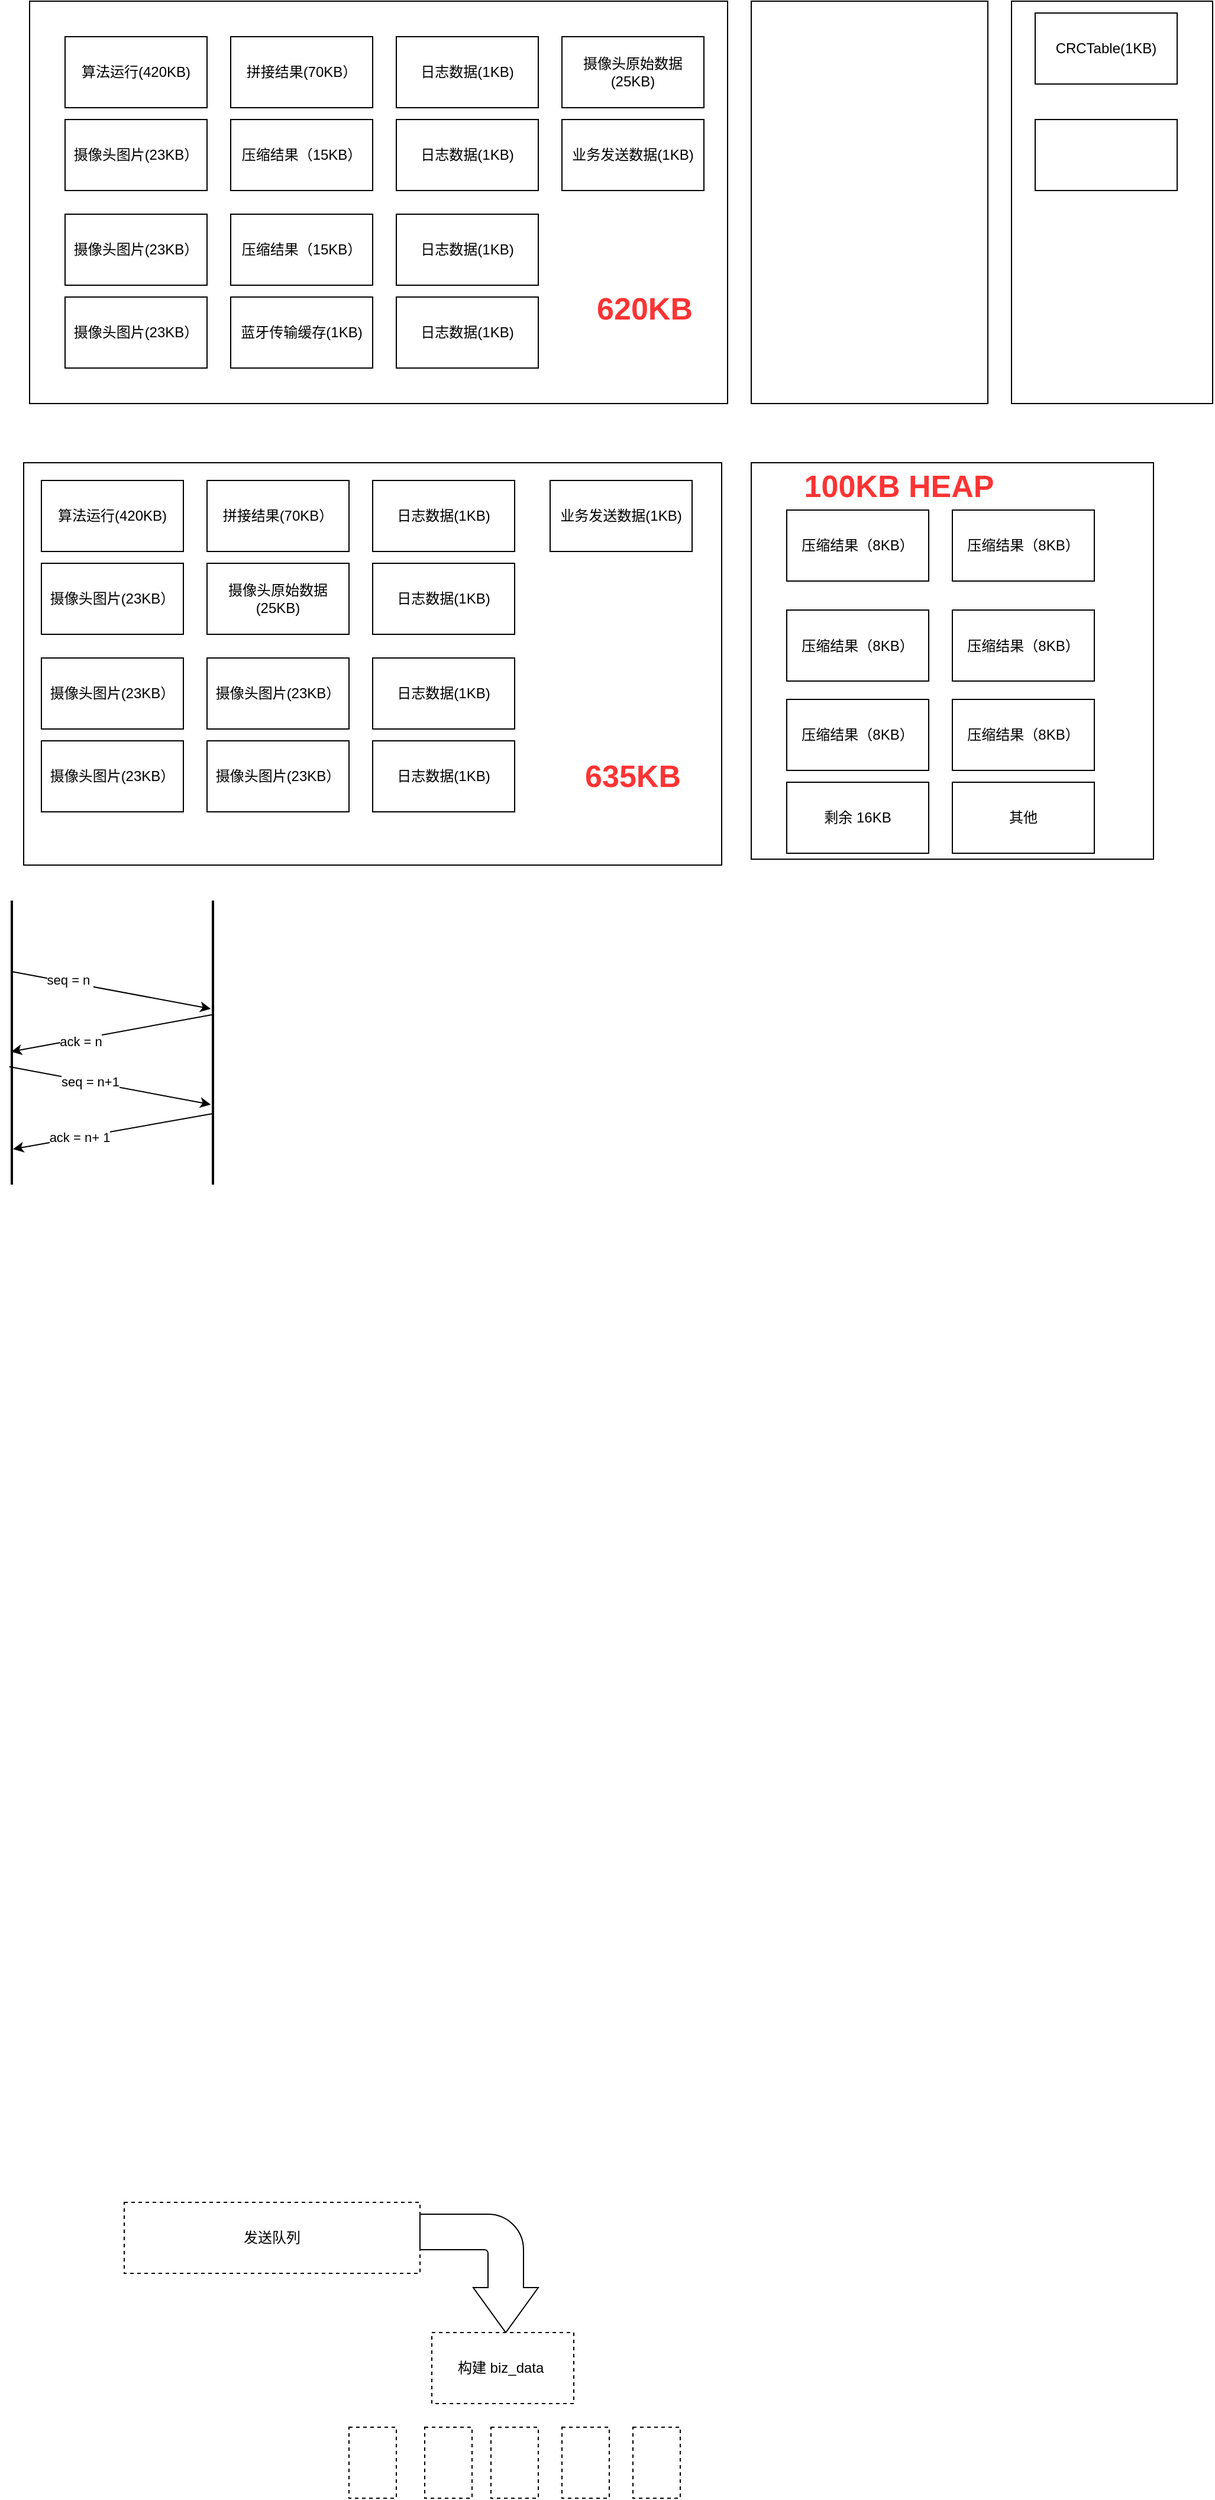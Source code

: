 <mxfile version="16.6.5" type="github" pages="12">
  <diagram id="1Fc_kKzo2kvQVQiAIit-" name="Page-1">
    <mxGraphModel dx="1038" dy="588" grid="1" gridSize="10" guides="1" tooltips="1" connect="1" arrows="1" fold="1" page="1" pageScale="1" pageWidth="827" pageHeight="1169" math="0" shadow="0">
      <root>
        <mxCell id="0" />
        <mxCell id="1" parent="0" />
        <mxCell id="dTGbjH8LHHdnsVE6RZJN-37" value="" style="rounded=0;whiteSpace=wrap;html=1;" vertex="1" parent="1">
          <mxGeometry x="690" y="430" width="340" height="335" as="geometry" />
        </mxCell>
        <mxCell id="GPxIBsSEaAo1Cq7_Qaef-2" value="" style="rounded=0;whiteSpace=wrap;html=1;" parent="1" vertex="1">
          <mxGeometry x="910" y="40" width="170" height="340" as="geometry" />
        </mxCell>
        <mxCell id="GPxIBsSEaAo1Cq7_Qaef-1" value="" style="rounded=0;whiteSpace=wrap;html=1;" parent="1" vertex="1">
          <mxGeometry x="80" y="40" width="590" height="340" as="geometry" />
        </mxCell>
        <mxCell id="mAM6A3CRDw-Hc3pRiO2C-1" value="算法运行(420KB)" style="rounded=0;whiteSpace=wrap;html=1;" parent="1" vertex="1">
          <mxGeometry x="110" y="70" width="120" height="60" as="geometry" />
        </mxCell>
        <mxCell id="mAM6A3CRDw-Hc3pRiO2C-2" value="摄像头图片(23KB）" style="rounded=0;whiteSpace=wrap;html=1;" parent="1" vertex="1">
          <mxGeometry x="110" y="140" width="120" height="60" as="geometry" />
        </mxCell>
        <mxCell id="mAM6A3CRDw-Hc3pRiO2C-3" value="拼接结果(70KB）" style="rounded=0;whiteSpace=wrap;html=1;" parent="1" vertex="1">
          <mxGeometry x="250" y="70" width="120" height="60" as="geometry" />
        </mxCell>
        <mxCell id="mAM6A3CRDw-Hc3pRiO2C-4" value="压缩结果（15KB）" style="rounded=0;whiteSpace=wrap;html=1;" parent="1" vertex="1">
          <mxGeometry x="250" y="140" width="120" height="60" as="geometry" />
        </mxCell>
        <mxCell id="mAM6A3CRDw-Hc3pRiO2C-5" value="CRCTable(1KB)" style="rounded=0;whiteSpace=wrap;html=1;" parent="1" vertex="1">
          <mxGeometry x="930" y="50" width="120" height="60" as="geometry" />
        </mxCell>
        <mxCell id="mAM6A3CRDw-Hc3pRiO2C-6" value="蓝牙传输缓存(1KB)" style="rounded=0;whiteSpace=wrap;html=1;" parent="1" vertex="1">
          <mxGeometry x="250" y="290" width="120" height="60" as="geometry" />
        </mxCell>
        <mxCell id="o72s6e4CCMJ5fkJ5NL32-3" value="" style="line;strokeWidth=2;direction=south;html=1;" parent="1" vertex="1">
          <mxGeometry x="60" y="800" width="10" height="240" as="geometry" />
        </mxCell>
        <mxCell id="o72s6e4CCMJ5fkJ5NL32-4" value="" style="line;strokeWidth=2;direction=south;html=1;" parent="1" vertex="1">
          <mxGeometry x="230" y="800" width="10" height="240" as="geometry" />
        </mxCell>
        <mxCell id="o72s6e4CCMJ5fkJ5NL32-5" value="" style="endArrow=classic;html=1;rounded=0;exitX=0.25;exitY=0.5;exitDx=0;exitDy=0;exitPerimeter=0;entryX=0.381;entryY=0.68;entryDx=0;entryDy=0;entryPerimeter=0;" parent="1" source="o72s6e4CCMJ5fkJ5NL32-3" target="o72s6e4CCMJ5fkJ5NL32-4" edge="1">
          <mxGeometry width="50" height="50" relative="1" as="geometry">
            <mxPoint x="100" y="880" as="sourcePoint" />
            <mxPoint x="170" y="840" as="targetPoint" />
          </mxGeometry>
        </mxCell>
        <mxCell id="o72s6e4CCMJ5fkJ5NL32-7" value="seq = n&amp;nbsp;" style="edgeLabel;html=1;align=center;verticalAlign=middle;resizable=0;points=[];" parent="o72s6e4CCMJ5fkJ5NL32-5" vertex="1" connectable="0">
          <mxGeometry x="-0.42" y="2" relative="1" as="geometry">
            <mxPoint as="offset" />
          </mxGeometry>
        </mxCell>
        <mxCell id="o72s6e4CCMJ5fkJ5NL32-6" value="" style="endArrow=classic;html=1;rounded=0;entryX=0.532;entryY=0.56;entryDx=0;entryDy=0;entryPerimeter=0;exitX=0.402;exitY=0.6;exitDx=0;exitDy=0;exitPerimeter=0;" parent="1" source="o72s6e4CCMJ5fkJ5NL32-4" target="o72s6e4CCMJ5fkJ5NL32-3" edge="1">
          <mxGeometry width="50" height="50" relative="1" as="geometry">
            <mxPoint x="120" y="1010" as="sourcePoint" />
            <mxPoint x="170" y="960" as="targetPoint" />
          </mxGeometry>
        </mxCell>
        <mxCell id="o72s6e4CCMJ5fkJ5NL32-8" value="ack = n" style="edgeLabel;html=1;align=center;verticalAlign=middle;resizable=0;points=[];" parent="o72s6e4CCMJ5fkJ5NL32-6" vertex="1" connectable="0">
          <mxGeometry x="0.319" y="2" relative="1" as="geometry">
            <mxPoint as="offset" />
          </mxGeometry>
        </mxCell>
        <mxCell id="o72s6e4CCMJ5fkJ5NL32-9" value="" style="endArrow=classic;html=1;rounded=0;exitX=0.585;exitY=0.72;exitDx=0;exitDy=0;exitPerimeter=0;entryX=0.718;entryY=0.68;entryDx=0;entryDy=0;entryPerimeter=0;" parent="1" source="o72s6e4CCMJ5fkJ5NL32-3" target="o72s6e4CCMJ5fkJ5NL32-4" edge="1">
          <mxGeometry width="50" height="50" relative="1" as="geometry">
            <mxPoint x="110" y="1060" as="sourcePoint" />
            <mxPoint x="160" y="1010" as="targetPoint" />
          </mxGeometry>
        </mxCell>
        <mxCell id="o72s6e4CCMJ5fkJ5NL32-11" value="seq = n+1" style="edgeLabel;html=1;align=center;verticalAlign=middle;resizable=0;points=[];" parent="o72s6e4CCMJ5fkJ5NL32-9" vertex="1" connectable="0">
          <mxGeometry x="-0.2" relative="1" as="geometry">
            <mxPoint as="offset" />
          </mxGeometry>
        </mxCell>
        <mxCell id="o72s6e4CCMJ5fkJ5NL32-10" value="" style="endArrow=classic;html=1;rounded=0;exitX=0.75;exitY=0.5;exitDx=0;exitDy=0;exitPerimeter=0;entryX=0.875;entryY=0.4;entryDx=0;entryDy=0;entryPerimeter=0;" parent="1" source="o72s6e4CCMJ5fkJ5NL32-4" target="o72s6e4CCMJ5fkJ5NL32-3" edge="1">
          <mxGeometry width="50" height="50" relative="1" as="geometry">
            <mxPoint x="250" y="1090" as="sourcePoint" />
            <mxPoint x="300" y="1040" as="targetPoint" />
          </mxGeometry>
        </mxCell>
        <mxCell id="o72s6e4CCMJ5fkJ5NL32-12" value="ack = n+ 1" style="edgeLabel;html=1;align=center;verticalAlign=middle;resizable=0;points=[];" parent="o72s6e4CCMJ5fkJ5NL32-10" vertex="1" connectable="0">
          <mxGeometry x="0.338" relative="1" as="geometry">
            <mxPoint as="offset" />
          </mxGeometry>
        </mxCell>
        <mxCell id="o72s6e4CCMJ5fkJ5NL32-26" value="发送队列" style="rounded=0;whiteSpace=wrap;html=1;dashed=1;" parent="1" vertex="1">
          <mxGeometry x="160" y="1900" width="250" height="60" as="geometry" />
        </mxCell>
        <mxCell id="o72s6e4CCMJ5fkJ5NL32-27" value="" style="html=1;shadow=0;dashed=0;align=center;verticalAlign=middle;shape=mxgraph.arrows2.bendArrow;dy=15;dx=38;notch=0;arrowHead=55;rounded=1;rotation=90;" parent="1" vertex="1">
          <mxGeometry x="410" y="1910" width="100" height="100" as="geometry" />
        </mxCell>
        <mxCell id="o72s6e4CCMJ5fkJ5NL32-28" value="构建 biz_data&amp;nbsp;" style="rounded=0;whiteSpace=wrap;html=1;dashed=1;" parent="1" vertex="1">
          <mxGeometry x="420" y="2010" width="120" height="60" as="geometry" />
        </mxCell>
        <mxCell id="o72s6e4CCMJ5fkJ5NL32-29" value="" style="rounded=0;whiteSpace=wrap;html=1;dashed=1;" parent="1" vertex="1">
          <mxGeometry x="350" y="2090" width="40" height="60" as="geometry" />
        </mxCell>
        <mxCell id="o72s6e4CCMJ5fkJ5NL32-31" value="" style="rounded=0;whiteSpace=wrap;html=1;dashed=1;" parent="1" vertex="1">
          <mxGeometry x="414" y="2090" width="40" height="60" as="geometry" />
        </mxCell>
        <mxCell id="o72s6e4CCMJ5fkJ5NL32-32" value="" style="rounded=0;whiteSpace=wrap;html=1;dashed=1;" parent="1" vertex="1">
          <mxGeometry x="530" y="2090" width="40" height="60" as="geometry" />
        </mxCell>
        <mxCell id="o72s6e4CCMJ5fkJ5NL32-33" value="" style="rounded=0;whiteSpace=wrap;html=1;dashed=1;" parent="1" vertex="1">
          <mxGeometry x="590" y="2090" width="40" height="60" as="geometry" />
        </mxCell>
        <mxCell id="o72s6e4CCMJ5fkJ5NL32-35" value="" style="rounded=0;whiteSpace=wrap;html=1;dashed=1;fontSize=12;" parent="1" vertex="1">
          <mxGeometry x="470" y="2090" width="40" height="60" as="geometry" />
        </mxCell>
        <mxCell id="GPxIBsSEaAo1Cq7_Qaef-3" value="压缩结果（15KB）" style="rounded=0;whiteSpace=wrap;html=1;" parent="1" vertex="1">
          <mxGeometry x="250" y="220" width="120" height="60" as="geometry" />
        </mxCell>
        <mxCell id="GPxIBsSEaAo1Cq7_Qaef-4" value="摄像头图片(23KB）" style="rounded=0;whiteSpace=wrap;html=1;" parent="1" vertex="1">
          <mxGeometry x="110" y="220" width="120" height="60" as="geometry" />
        </mxCell>
        <mxCell id="GPxIBsSEaAo1Cq7_Qaef-5" value="摄像头图片(23KB）" style="rounded=0;whiteSpace=wrap;html=1;" parent="1" vertex="1">
          <mxGeometry x="110" y="290" width="120" height="60" as="geometry" />
        </mxCell>
        <mxCell id="GPxIBsSEaAo1Cq7_Qaef-6" value="摄像头原始数据(25KB)" style="rounded=0;whiteSpace=wrap;html=1;" parent="1" vertex="1">
          <mxGeometry x="530" y="70" width="120" height="60" as="geometry" />
        </mxCell>
        <mxCell id="GPxIBsSEaAo1Cq7_Qaef-7" value="日志数据(1KB)" style="rounded=0;whiteSpace=wrap;html=1;" parent="1" vertex="1">
          <mxGeometry x="390" y="70" width="120" height="60" as="geometry" />
        </mxCell>
        <mxCell id="GPxIBsSEaAo1Cq7_Qaef-8" value="" style="rounded=0;whiteSpace=wrap;html=1;" parent="1" vertex="1">
          <mxGeometry x="930" y="140" width="120" height="60" as="geometry" />
        </mxCell>
        <mxCell id="GPxIBsSEaAo1Cq7_Qaef-9" value="日志数据(1KB)" style="rounded=0;whiteSpace=wrap;html=1;" parent="1" vertex="1">
          <mxGeometry x="390" y="140" width="120" height="60" as="geometry" />
        </mxCell>
        <mxCell id="GPxIBsSEaAo1Cq7_Qaef-10" value="日志数据(1KB)" style="rounded=0;whiteSpace=wrap;html=1;" parent="1" vertex="1">
          <mxGeometry x="390" y="220" width="120" height="60" as="geometry" />
        </mxCell>
        <mxCell id="GPxIBsSEaAo1Cq7_Qaef-11" value="日志数据(1KB)" style="rounded=0;whiteSpace=wrap;html=1;" parent="1" vertex="1">
          <mxGeometry x="390" y="290" width="120" height="60" as="geometry" />
        </mxCell>
        <mxCell id="GPxIBsSEaAo1Cq7_Qaef-12" value="" style="rounded=0;whiteSpace=wrap;html=1;" parent="1" vertex="1">
          <mxGeometry x="690" y="40" width="200" height="340" as="geometry" />
        </mxCell>
        <mxCell id="GPxIBsSEaAo1Cq7_Qaef-13" value="620KB" style="text;html=1;strokeColor=none;fillColor=none;align=center;verticalAlign=middle;whiteSpace=wrap;rounded=0;fontSize=26;fontStyle=1;fontColor=#FF3333;" parent="1" vertex="1">
          <mxGeometry x="570" y="285" width="60" height="30" as="geometry" />
        </mxCell>
        <mxCell id="GPxIBsSEaAo1Cq7_Qaef-16" value="业务发送数据(1KB)" style="rounded=0;whiteSpace=wrap;html=1;" parent="1" vertex="1">
          <mxGeometry x="530" y="140" width="120" height="60" as="geometry" />
        </mxCell>
        <mxCell id="dTGbjH8LHHdnsVE6RZJN-1" value="" style="rounded=0;whiteSpace=wrap;html=1;" vertex="1" parent="1">
          <mxGeometry x="75" y="430" width="590" height="340" as="geometry" />
        </mxCell>
        <mxCell id="dTGbjH8LHHdnsVE6RZJN-2" value="算法运行(420KB)" style="rounded=0;whiteSpace=wrap;html=1;" vertex="1" parent="1">
          <mxGeometry x="110" y="70" width="120" height="60" as="geometry" />
        </mxCell>
        <mxCell id="dTGbjH8LHHdnsVE6RZJN-3" value="摄像头图片(23KB）" style="rounded=0;whiteSpace=wrap;html=1;" vertex="1" parent="1">
          <mxGeometry x="110" y="140" width="120" height="60" as="geometry" />
        </mxCell>
        <mxCell id="dTGbjH8LHHdnsVE6RZJN-4" value="摄像头图片(23KB）" style="rounded=0;whiteSpace=wrap;html=1;" vertex="1" parent="1">
          <mxGeometry x="110" y="220" width="120" height="60" as="geometry" />
        </mxCell>
        <mxCell id="dTGbjH8LHHdnsVE6RZJN-5" value="摄像头图片(23KB）" style="rounded=0;whiteSpace=wrap;html=1;" vertex="1" parent="1">
          <mxGeometry x="110" y="290" width="120" height="60" as="geometry" />
        </mxCell>
        <mxCell id="dTGbjH8LHHdnsVE6RZJN-6" value="拼接结果(70KB）" style="rounded=0;whiteSpace=wrap;html=1;" vertex="1" parent="1">
          <mxGeometry x="250" y="70" width="120" height="60" as="geometry" />
        </mxCell>
        <mxCell id="dTGbjH8LHHdnsVE6RZJN-7" value="算法运行(420KB)" style="rounded=0;whiteSpace=wrap;html=1;" vertex="1" parent="1">
          <mxGeometry x="110" y="70" width="120" height="60" as="geometry" />
        </mxCell>
        <mxCell id="dTGbjH8LHHdnsVE6RZJN-8" value="摄像头图片(23KB）" style="rounded=0;whiteSpace=wrap;html=1;" vertex="1" parent="1">
          <mxGeometry x="110" y="140" width="120" height="60" as="geometry" />
        </mxCell>
        <mxCell id="dTGbjH8LHHdnsVE6RZJN-9" value="算法运行(420KB)" style="rounded=0;whiteSpace=wrap;html=1;" vertex="1" parent="1">
          <mxGeometry x="110" y="70" width="120" height="60" as="geometry" />
        </mxCell>
        <mxCell id="dTGbjH8LHHdnsVE6RZJN-10" value="摄像头图片(23KB）" style="rounded=0;whiteSpace=wrap;html=1;" vertex="1" parent="1">
          <mxGeometry x="110" y="140" width="120" height="60" as="geometry" />
        </mxCell>
        <mxCell id="dTGbjH8LHHdnsVE6RZJN-11" value="日志数据(1KB)" style="rounded=0;whiteSpace=wrap;html=1;" vertex="1" parent="1">
          <mxGeometry x="390" y="70" width="120" height="60" as="geometry" />
        </mxCell>
        <mxCell id="dTGbjH8LHHdnsVE6RZJN-12" value="压缩结果（15KB）" style="rounded=0;whiteSpace=wrap;html=1;" vertex="1" parent="1">
          <mxGeometry x="250" y="140" width="120" height="60" as="geometry" />
        </mxCell>
        <mxCell id="dTGbjH8LHHdnsVE6RZJN-13" value="算法运行(420KB)" style="rounded=0;whiteSpace=wrap;html=1;" vertex="1" parent="1">
          <mxGeometry x="110" y="70" width="120" height="60" as="geometry" />
        </mxCell>
        <mxCell id="dTGbjH8LHHdnsVE6RZJN-14" value="摄像头图片(23KB）" style="rounded=0;whiteSpace=wrap;html=1;" vertex="1" parent="1">
          <mxGeometry x="110" y="140" width="120" height="60" as="geometry" />
        </mxCell>
        <mxCell id="dTGbjH8LHHdnsVE6RZJN-15" value="日志数据(1KB)" style="rounded=0;whiteSpace=wrap;html=1;" vertex="1" parent="1">
          <mxGeometry x="390" y="70" width="120" height="60" as="geometry" />
        </mxCell>
        <mxCell id="dTGbjH8LHHdnsVE6RZJN-16" value="压缩结果（15KB）" style="rounded=0;whiteSpace=wrap;html=1;" vertex="1" parent="1">
          <mxGeometry x="250" y="140" width="120" height="60" as="geometry" />
        </mxCell>
        <mxCell id="dTGbjH8LHHdnsVE6RZJN-17" value="拼接结果(70KB）" style="rounded=0;whiteSpace=wrap;html=1;" vertex="1" parent="1">
          <mxGeometry x="250" y="70" width="120" height="60" as="geometry" />
        </mxCell>
        <mxCell id="dTGbjH8LHHdnsVE6RZJN-18" value="摄像头图片(23KB）" style="rounded=0;whiteSpace=wrap;html=1;" vertex="1" parent="1">
          <mxGeometry x="110" y="220" width="120" height="60" as="geometry" />
        </mxCell>
        <mxCell id="dTGbjH8LHHdnsVE6RZJN-19" value="摄像头图片(23KB）" style="rounded=0;whiteSpace=wrap;html=1;" vertex="1" parent="1">
          <mxGeometry x="110" y="290" width="120" height="60" as="geometry" />
        </mxCell>
        <mxCell id="dTGbjH8LHHdnsVE6RZJN-20" value="压缩结果（15KB）" style="rounded=0;whiteSpace=wrap;html=1;" vertex="1" parent="1">
          <mxGeometry x="250" y="220" width="120" height="60" as="geometry" />
        </mxCell>
        <mxCell id="dTGbjH8LHHdnsVE6RZJN-22" value="摄像头原始数据(25KB)" style="rounded=0;whiteSpace=wrap;html=1;" vertex="1" parent="1">
          <mxGeometry x="230" y="515" width="120" height="60" as="geometry" />
        </mxCell>
        <mxCell id="dTGbjH8LHHdnsVE6RZJN-23" value="日志数据(1KB)" style="rounded=0;whiteSpace=wrap;html=1;" vertex="1" parent="1">
          <mxGeometry x="370" y="515" width="120" height="60" as="geometry" />
        </mxCell>
        <mxCell id="dTGbjH8LHHdnsVE6RZJN-24" value="日志数据(1KB)" style="rounded=0;whiteSpace=wrap;html=1;" vertex="1" parent="1">
          <mxGeometry x="370" y="595" width="120" height="60" as="geometry" />
        </mxCell>
        <mxCell id="dTGbjH8LHHdnsVE6RZJN-25" value="日志数据(1KB)" style="rounded=0;whiteSpace=wrap;html=1;" vertex="1" parent="1">
          <mxGeometry x="370" y="665" width="120" height="60" as="geometry" />
        </mxCell>
        <mxCell id="dTGbjH8LHHdnsVE6RZJN-26" value="业务发送数据(1KB)" style="rounded=0;whiteSpace=wrap;html=1;" vertex="1" parent="1">
          <mxGeometry x="520" y="445" width="120" height="60" as="geometry" />
        </mxCell>
        <mxCell id="dTGbjH8LHHdnsVE6RZJN-27" value="算法运行(420KB)" style="rounded=0;whiteSpace=wrap;html=1;" vertex="1" parent="1">
          <mxGeometry x="90" y="445" width="120" height="60" as="geometry" />
        </mxCell>
        <mxCell id="dTGbjH8LHHdnsVE6RZJN-28" value="摄像头图片(23KB）" style="rounded=0;whiteSpace=wrap;html=1;" vertex="1" parent="1">
          <mxGeometry x="90" y="515" width="120" height="60" as="geometry" />
        </mxCell>
        <mxCell id="dTGbjH8LHHdnsVE6RZJN-29" value="日志数据(1KB)" style="rounded=0;whiteSpace=wrap;html=1;" vertex="1" parent="1">
          <mxGeometry x="370" y="445" width="120" height="60" as="geometry" />
        </mxCell>
        <mxCell id="dTGbjH8LHHdnsVE6RZJN-30" value="压缩结果（8KB）" style="rounded=0;whiteSpace=wrap;html=1;" vertex="1" parent="1">
          <mxGeometry x="860" y="470" width="120" height="60" as="geometry" />
        </mxCell>
        <mxCell id="dTGbjH8LHHdnsVE6RZJN-31" value="拼接结果(70KB）" style="rounded=0;whiteSpace=wrap;html=1;" vertex="1" parent="1">
          <mxGeometry x="230" y="445" width="120" height="60" as="geometry" />
        </mxCell>
        <mxCell id="dTGbjH8LHHdnsVE6RZJN-32" value="摄像头图片(23KB）" style="rounded=0;whiteSpace=wrap;html=1;" vertex="1" parent="1">
          <mxGeometry x="90" y="595" width="120" height="60" as="geometry" />
        </mxCell>
        <mxCell id="dTGbjH8LHHdnsVE6RZJN-33" value="摄像头图片(23KB）" style="rounded=0;whiteSpace=wrap;html=1;" vertex="1" parent="1">
          <mxGeometry x="90" y="665" width="120" height="60" as="geometry" />
        </mxCell>
        <mxCell id="dTGbjH8LHHdnsVE6RZJN-34" value="压缩结果（8KB）" style="rounded=0;whiteSpace=wrap;html=1;" vertex="1" parent="1">
          <mxGeometry x="720" y="470" width="120" height="60" as="geometry" />
        </mxCell>
        <mxCell id="dTGbjH8LHHdnsVE6RZJN-35" value="摄像头图片(23KB）" style="rounded=0;whiteSpace=wrap;html=1;" vertex="1" parent="1">
          <mxGeometry x="230" y="595" width="120" height="60" as="geometry" />
        </mxCell>
        <mxCell id="dTGbjH8LHHdnsVE6RZJN-36" value="摄像头图片(23KB）" style="rounded=0;whiteSpace=wrap;html=1;" vertex="1" parent="1">
          <mxGeometry x="230" y="665" width="120" height="60" as="geometry" />
        </mxCell>
        <mxCell id="dTGbjH8LHHdnsVE6RZJN-38" value="压缩结果（8KB）" style="rounded=0;whiteSpace=wrap;html=1;" vertex="1" parent="1">
          <mxGeometry x="720" y="554.5" width="120" height="60" as="geometry" />
        </mxCell>
        <mxCell id="dTGbjH8LHHdnsVE6RZJN-39" value="压缩结果（8KB）" style="rounded=0;whiteSpace=wrap;html=1;" vertex="1" parent="1">
          <mxGeometry x="860" y="554.5" width="120" height="60" as="geometry" />
        </mxCell>
        <mxCell id="dTGbjH8LHHdnsVE6RZJN-40" value="压缩结果（8KB）" style="rounded=0;whiteSpace=wrap;html=1;" vertex="1" parent="1">
          <mxGeometry x="720" y="630" width="120" height="60" as="geometry" />
        </mxCell>
        <mxCell id="dTGbjH8LHHdnsVE6RZJN-41" value="压缩结果（8KB）" style="rounded=0;whiteSpace=wrap;html=1;" vertex="1" parent="1">
          <mxGeometry x="860" y="630" width="120" height="60" as="geometry" />
        </mxCell>
        <mxCell id="dTGbjH8LHHdnsVE6RZJN-42" value="剩余 16KB" style="rounded=0;whiteSpace=wrap;html=1;" vertex="1" parent="1">
          <mxGeometry x="720" y="700" width="120" height="60" as="geometry" />
        </mxCell>
        <mxCell id="dTGbjH8LHHdnsVE6RZJN-43" value="100KB HEAP" style="text;html=1;strokeColor=none;fillColor=none;align=center;verticalAlign=middle;whiteSpace=wrap;rounded=0;fontSize=26;fontStyle=1;fontColor=#FF3333;" vertex="1" parent="1">
          <mxGeometry x="710" y="430" width="210" height="40" as="geometry" />
        </mxCell>
        <mxCell id="dTGbjH8LHHdnsVE6RZJN-44" value="其他" style="rounded=0;whiteSpace=wrap;html=1;" vertex="1" parent="1">
          <mxGeometry x="860" y="700" width="120" height="60" as="geometry" />
        </mxCell>
        <mxCell id="dTGbjH8LHHdnsVE6RZJN-45" value="635KB" style="text;html=1;strokeColor=none;fillColor=none;align=center;verticalAlign=middle;whiteSpace=wrap;rounded=0;fontSize=26;fontStyle=1;fontColor=#FF3333;" vertex="1" parent="1">
          <mxGeometry x="560" y="680" width="60" height="30" as="geometry" />
        </mxCell>
      </root>
    </mxGraphModel>
  </diagram>
  <diagram id="15hqQ1WSydLUZvvCVQ18" name="Page-2">
    <mxGraphModel dx="1422" dy="748" grid="1" gridSize="10" guides="1" tooltips="1" connect="1" arrows="1" fold="1" page="1" pageScale="1" pageWidth="827" pageHeight="1169" math="0" shadow="0">
      <root>
        <mxCell id="xphAxio1bMudO1I2FKuH-0" />
        <mxCell id="xphAxio1bMudO1I2FKuH-1" parent="xphAxio1bMudO1I2FKuH-0" />
        <mxCell id="xphAxio1bMudO1I2FKuH-2" value="version (8bit)" style="rounded=0;whiteSpace=wrap;html=1;fontSize=12;fillColor=#dae8fc;strokeColor=#6c8ebf;" parent="xphAxio1bMudO1I2FKuH-1" vertex="1">
          <mxGeometry x="180" y="130" width="240" height="40" as="geometry" />
        </mxCell>
        <mxCell id="xphAxio1bMudO1I2FKuH-3" value="data length (32bit)" style="rounded=0;whiteSpace=wrap;html=1;fontSize=12;fillColor=#d5e8d4;strokeColor=#82b366;" parent="xphAxio1bMudO1I2FKuH-1" vertex="1">
          <mxGeometry x="180" y="170" width="240" height="80" as="geometry" />
        </mxCell>
        <mxCell id="xphAxio1bMudO1I2FKuH-4" value="data type(8bit)" style="rounded=0;whiteSpace=wrap;html=1;fontSize=12;fillColor=#ffe6cc;strokeColor=#d79b00;" parent="xphAxio1bMudO1I2FKuH-1" vertex="1">
          <mxGeometry x="180" y="250" width="240" height="40" as="geometry" />
        </mxCell>
        <mxCell id="xphAxio1bMudO1I2FKuH-5" value="data" style="rounded=0;whiteSpace=wrap;html=1;fontSize=12;dashed=1;fillColor=#fff2cc;strokeColor=#d6b656;" parent="xphAxio1bMudO1I2FKuH-1" vertex="1">
          <mxGeometry x="180" y="290" width="240" height="140" as="geometry" />
        </mxCell>
        <mxCell id="xphAxio1bMudO1I2FKuH-6" value="CRC( 32bit)" style="rounded=0;whiteSpace=wrap;html=1;fontSize=12;fillColor=#f8cecc;strokeColor=#b85450;" parent="xphAxio1bMudO1I2FKuH-1" vertex="1">
          <mxGeometry x="180" y="430" width="240" height="110" as="geometry" />
        </mxCell>
      </root>
    </mxGraphModel>
  </diagram>
  <diagram id="twT4_vb5gGChTn7C377v" name="Page-3">
    <mxGraphModel dx="1422" dy="748" grid="1" gridSize="10" guides="1" tooltips="1" connect="1" arrows="1" fold="1" page="1" pageScale="1" pageWidth="827" pageHeight="1169" math="0" shadow="0">
      <root>
        <mxCell id="_qBpgUyWINI8o3OmYMLl-0" />
        <mxCell id="_qBpgUyWINI8o3OmYMLl-1" parent="_qBpgUyWINI8o3OmYMLl-0" />
        <mxCell id="_qBpgUyWINI8o3OmYMLl-2" value="ACK 回执消息队列 （优先级最高）" style="rounded=0;whiteSpace=wrap;html=1;fillColor=#f8cecc;strokeColor=#b85450;" vertex="1" parent="_qBpgUyWINI8o3OmYMLl-1">
          <mxGeometry x="360" y="200" width="330" height="60" as="geometry" />
        </mxCell>
        <mxCell id="_qBpgUyWINI8o3OmYMLl-4" value="SPI" style="rounded=0;whiteSpace=wrap;html=1;fillColor=#fad7ac;strokeColor=#b46504;" vertex="1" parent="_qBpgUyWINI8o3OmYMLl-1">
          <mxGeometry x="195" y="470" width="615" height="80" as="geometry" />
        </mxCell>
        <mxCell id="_qBpgUyWINI8o3OmYMLl-6" value="biz 业务数据发送队列" style="rounded=0;whiteSpace=wrap;html=1;" vertex="1" parent="_qBpgUyWINI8o3OmYMLl-1">
          <mxGeometry x="360" y="60" width="330" height="60" as="geometry" />
        </mxCell>
        <mxCell id="_qBpgUyWINI8o3OmYMLl-7" value="W&lt;br&gt;R&lt;br&gt;I&lt;br&gt;T&lt;br&gt;E&lt;br&gt;&lt;br&gt;TASK" style="html=1;shadow=0;dashed=0;align=center;verticalAlign=middle;shape=mxgraph.arrows2.arrow;dy=0.6;dx=40;direction=south;notch=0;fillColor=#fff2cc;strokeColor=#d6b656;" vertex="1" parent="_qBpgUyWINI8o3OmYMLl-1">
          <mxGeometry x="720" y="60" width="70" height="410" as="geometry" />
        </mxCell>
        <mxCell id="_qBpgUyWINI8o3OmYMLl-8" value="R&lt;br&gt;E&lt;br&gt;A&lt;br&gt;D&lt;br&gt;&lt;br&gt;TASK" style="html=1;shadow=0;dashed=0;align=center;verticalAlign=middle;shape=mxgraph.arrows2.arrow;dy=0.6;dx=40;direction=north;notch=0;fillColor=#dae8fc;strokeColor=#6c8ebf;" vertex="1" parent="_qBpgUyWINI8o3OmYMLl-1">
          <mxGeometry x="195" y="150" width="70" height="310" as="geometry" />
        </mxCell>
        <mxCell id="_qBpgUyWINI8o3OmYMLl-9" value="ack响应队列" style="rounded=0;whiteSpace=wrap;html=1;fillColor=#f8cecc;strokeColor=#b85450;" vertex="1" parent="_qBpgUyWINI8o3OmYMLl-1">
          <mxGeometry x="400" y="360" width="120" height="40" as="geometry" />
        </mxCell>
        <mxCell id="_qBpgUyWINI8o3OmYMLl-12" value="" style="shape=flexArrow;endArrow=classic;html=1;rounded=0;exitX=1;exitY=0.5;exitDx=0;exitDy=0;entryX=0.78;entryY=0.709;entryDx=0;entryDy=0;entryPerimeter=0;" edge="1" parent="_qBpgUyWINI8o3OmYMLl-1" source="_qBpgUyWINI8o3OmYMLl-9" target="_qBpgUyWINI8o3OmYMLl-7">
          <mxGeometry width="50" height="50" relative="1" as="geometry">
            <mxPoint x="560" y="420" as="sourcePoint" />
            <mxPoint x="720" y="380" as="targetPoint" />
          </mxGeometry>
        </mxCell>
        <mxCell id="_qBpgUyWINI8o3OmYMLl-13" value="等待 ACK 响应" style="edgeLabel;html=1;align=center;verticalAlign=middle;resizable=0;points=[];" vertex="1" connectable="0" parent="_qBpgUyWINI8o3OmYMLl-12">
          <mxGeometry x="-0.152" y="-2" relative="1" as="geometry">
            <mxPoint y="-12" as="offset" />
          </mxGeometry>
        </mxCell>
        <mxCell id="_qBpgUyWINI8o3OmYMLl-14" value="" style="shape=flexArrow;endArrow=classic;html=1;rounded=0;entryX=0;entryY=0.5;entryDx=0;entryDy=0;" edge="1" parent="_qBpgUyWINI8o3OmYMLl-1" target="_qBpgUyWINI8o3OmYMLl-9">
          <mxGeometry width="50" height="50" relative="1" as="geometry">
            <mxPoint x="250" y="380" as="sourcePoint" />
            <mxPoint x="350" y="370" as="targetPoint" />
          </mxGeometry>
        </mxCell>
        <mxCell id="_qBpgUyWINI8o3OmYMLl-15" value="ACK 报文" style="text;html=1;align=center;verticalAlign=middle;resizable=0;points=[];autosize=1;strokeColor=none;fillColor=none;" vertex="1" parent="_qBpgUyWINI8o3OmYMLl-1">
          <mxGeometry x="290" y="360" width="70" height="20" as="geometry" />
        </mxCell>
        <mxCell id="_qBpgUyWINI8o3OmYMLl-18" value="" style="html=1;shadow=0;dashed=0;align=center;verticalAlign=middle;shape=mxgraph.arrows2.arrow;dy=0.67;dx=20;notch=0;" vertex="1" parent="_qBpgUyWINI8o3OmYMLl-1">
          <mxGeometry x="690" y="200" width="50" height="60" as="geometry" />
        </mxCell>
        <mxCell id="_qBpgUyWINI8o3OmYMLl-19" value="" style="html=1;shadow=0;dashed=0;align=center;verticalAlign=middle;shape=mxgraph.arrows2.arrow;dy=0.67;dx=20;notch=0;" vertex="1" parent="_qBpgUyWINI8o3OmYMLl-1">
          <mxGeometry x="690" y="70" width="50" height="60" as="geometry" />
        </mxCell>
        <mxCell id="_qBpgUyWINI8o3OmYMLl-21" value="" style="shape=flexArrow;endArrow=classic;html=1;rounded=0;entryX=0;entryY=0.5;entryDx=0;entryDy=0;" edge="1" parent="_qBpgUyWINI8o3OmYMLl-1" target="_qBpgUyWINI8o3OmYMLl-2">
          <mxGeometry width="50" height="50" relative="1" as="geometry">
            <mxPoint x="250" y="230" as="sourcePoint" />
            <mxPoint x="320" y="210" as="targetPoint" />
          </mxGeometry>
        </mxCell>
        <mxCell id="_qBpgUyWINI8o3OmYMLl-22" value="ACK回执报文入队头" style="edgeLabel;html=1;align=center;verticalAlign=middle;resizable=0;points=[];" vertex="1" connectable="0" parent="_qBpgUyWINI8o3OmYMLl-21">
          <mxGeometry x="-0.487" y="-2" relative="1" as="geometry">
            <mxPoint x="32" y="-21" as="offset" />
          </mxGeometry>
        </mxCell>
        <mxCell id="_qBpgUyWINI8o3OmYMLl-24" value="业务逻辑处理" style="strokeWidth=2;html=1;shape=mxgraph.flowchart.start_2;whiteSpace=wrap;fillColor=#d5e8d4;strokeColor=#82b366;" vertex="1" parent="_qBpgUyWINI8o3OmYMLl-1">
          <mxGeometry x="180" y="40" width="100" height="100" as="geometry" />
        </mxCell>
        <mxCell id="_qBpgUyWINI8o3OmYMLl-25" value="" style="shape=flexArrow;endArrow=classic;html=1;rounded=0;exitX=1;exitY=0.5;exitDx=0;exitDy=0;exitPerimeter=0;entryX=0;entryY=0.5;entryDx=0;entryDy=0;" edge="1" parent="_qBpgUyWINI8o3OmYMLl-1" source="_qBpgUyWINI8o3OmYMLl-24" target="_qBpgUyWINI8o3OmYMLl-6">
          <mxGeometry width="50" height="50" relative="1" as="geometry">
            <mxPoint x="340" y="180" as="sourcePoint" />
            <mxPoint x="390" y="130" as="targetPoint" />
          </mxGeometry>
        </mxCell>
        <mxCell id="_qBpgUyWINI8o3OmYMLl-26" value="业务数据" style="text;html=1;align=center;verticalAlign=middle;resizable=0;points=[];autosize=1;strokeColor=none;fillColor=none;" vertex="1" parent="_qBpgUyWINI8o3OmYMLl-1">
          <mxGeometry x="280" y="70" width="60" height="20" as="geometry" />
        </mxCell>
        <mxCell id="ZiXOt8GviirqLiHITQJD-0" value="" style="rounded=0;whiteSpace=wrap;html=1;" vertex="1" parent="_qBpgUyWINI8o3OmYMLl-1">
          <mxGeometry x="145" y="800" width="25" height="40" as="geometry" />
        </mxCell>
      </root>
    </mxGraphModel>
  </diagram>
  <diagram id="4AjZddipF_tuthDTdyij" name="Page-4">
    <mxGraphModel dx="2249" dy="-421" grid="1" gridSize="10" guides="1" tooltips="1" connect="1" arrows="1" fold="1" page="1" pageScale="1" pageWidth="827" pageHeight="1169" math="0" shadow="0">
      <root>
        <mxCell id="PvCPiF0UgLBH0now6-s5-0" />
        <mxCell id="PvCPiF0UgLBH0now6-s5-1" parent="PvCPiF0UgLBH0now6-s5-0" />
        <mxCell id="wFbKQrtRy9bz8wpxhwd8-0" value="读取发送数据" style="rounded=0;whiteSpace=wrap;html=1;dashed=1;fontSize=12;fillColor=#dae8fc;gradientColor=#7ea6e0;strokeColor=#6c8ebf;" vertex="1" parent="PvCPiF0UgLBH0now6-s5-1">
          <mxGeometry x="120" y="2230" width="120" height="60" as="geometry" />
        </mxCell>
        <mxCell id="wFbKQrtRy9bz8wpxhwd8-1" value="业务协议包封装" style="rounded=0;whiteSpace=wrap;html=1;dashed=1;fontSize=12;fillColor=#dae8fc;gradientColor=#7ea6e0;strokeColor=#6c8ebf;" vertex="1" parent="PvCPiF0UgLBH0now6-s5-1">
          <mxGeometry x="120" y="2430" width="120" height="60" as="geometry" />
        </mxCell>
        <mxCell id="wFbKQrtRy9bz8wpxhwd8-2" value="业务数据" style="rhombus;whiteSpace=wrap;html=1;dashed=1;fontSize=12;fillColor=#f8cecc;gradientColor=#ea6b66;strokeColor=#b85450;" vertex="1" parent="PvCPiF0UgLBH0now6-s5-1">
          <mxGeometry x="140" y="2320" width="80" height="80" as="geometry" />
        </mxCell>
        <mxCell id="wFbKQrtRy9bz8wpxhwd8-3" value="" style="endArrow=classic;html=1;rounded=0;fontSize=12;" edge="1" parent="PvCPiF0UgLBH0now6-s5-1" source="wFbKQrtRy9bz8wpxhwd8-2" target="wFbKQrtRy9bz8wpxhwd8-1">
          <mxGeometry width="50" height="50" relative="1" as="geometry">
            <mxPoint x="250" y="2470" as="sourcePoint" />
            <mxPoint x="300" y="2420" as="targetPoint" />
          </mxGeometry>
        </mxCell>
        <mxCell id="wFbKQrtRy9bz8wpxhwd8-4" value="是" style="text;html=1;align=center;verticalAlign=middle;resizable=0;points=[];autosize=1;strokeColor=none;fillColor=none;fontSize=12;" vertex="1" parent="PvCPiF0UgLBH0now6-s5-1">
          <mxGeometry x="178.75" y="2400" width="30" height="20" as="geometry" />
        </mxCell>
        <mxCell id="wFbKQrtRy9bz8wpxhwd8-6" value="" style="endArrow=classic;html=1;rounded=1;fontSize=12;startArrow=none;entryX=0.603;entryY=-0.05;entryDx=0;entryDy=0;entryPerimeter=0;exitX=1;exitY=0.5;exitDx=0;exitDy=0;" edge="1" parent="PvCPiF0UgLBH0now6-s5-1" source="wFbKQrtRy9bz8wpxhwd8-2" target="wFbKQrtRy9bz8wpxhwd8-10">
          <mxGeometry width="50" height="50" relative="1" as="geometry">
            <mxPoint x="280" y="2360" as="sourcePoint" />
            <mxPoint x="394" y="2570" as="targetPoint" />
            <Array as="points">
              <mxPoint x="279" y="2360" />
            </Array>
          </mxGeometry>
        </mxCell>
        <mxCell id="wFbKQrtRy9bz8wpxhwd8-8" value="业务数据分帧" style="rounded=0;whiteSpace=wrap;html=1;dashed=1;fontSize=12;fillColor=#dae8fc;gradientColor=#7ea6e0;strokeColor=#6c8ebf;" vertex="1" parent="PvCPiF0UgLBH0now6-s5-1">
          <mxGeometry x="120" y="2530" width="120" height="60" as="geometry" />
        </mxCell>
        <mxCell id="wFbKQrtRy9bz8wpxhwd8-9" value="" style="endArrow=classic;html=1;rounded=0;fontSize=12;" edge="1" parent="PvCPiF0UgLBH0now6-s5-1" source="wFbKQrtRy9bz8wpxhwd8-1" target="wFbKQrtRy9bz8wpxhwd8-8">
          <mxGeometry width="50" height="50" relative="1" as="geometry">
            <mxPoint x="50" y="2690" as="sourcePoint" />
            <mxPoint x="100" y="2640" as="targetPoint" />
          </mxGeometry>
        </mxCell>
        <mxCell id="wFbKQrtRy9bz8wpxhwd8-10" value="传输层协议包封装" style="rounded=0;whiteSpace=wrap;html=1;dashed=1;fontSize=12;fillColor=#dae8fc;gradientColor=#7ea6e0;strokeColor=#6c8ebf;" vertex="1" parent="PvCPiF0UgLBH0now6-s5-1">
          <mxGeometry x="167.5" y="2630" width="185" height="60" as="geometry" />
        </mxCell>
        <mxCell id="wFbKQrtRy9bz8wpxhwd8-11" value="" style="endArrow=classic;html=1;rounded=0;fontSize=12;" edge="1" parent="PvCPiF0UgLBH0now6-s5-1" source="wFbKQrtRy9bz8wpxhwd8-0" target="wFbKQrtRy9bz8wpxhwd8-2">
          <mxGeometry width="50" height="50" relative="1" as="geometry">
            <mxPoint x="130" y="2470" as="sourcePoint" />
            <mxPoint x="180" y="2360" as="targetPoint" />
          </mxGeometry>
        </mxCell>
        <mxCell id="wFbKQrtRy9bz8wpxhwd8-12" value="" style="endArrow=classic;html=1;rounded=0;fontSize=12;entryX=0.073;entryY=-0.067;entryDx=0;entryDy=0;entryPerimeter=0;" edge="1" parent="PvCPiF0UgLBH0now6-s5-1" source="wFbKQrtRy9bz8wpxhwd8-8" target="wFbKQrtRy9bz8wpxhwd8-10">
          <mxGeometry width="50" height="50" relative="1" as="geometry">
            <mxPoint x="100" y="2800" as="sourcePoint" />
            <mxPoint x="236.364" y="2680" as="targetPoint" />
            <Array as="points" />
          </mxGeometry>
        </mxCell>
        <mxCell id="wFbKQrtRy9bz8wpxhwd8-14" value="spi发送" style="rounded=0;whiteSpace=wrap;html=1;dashed=1;fontSize=12;fillColor=#fff2cc;gradientColor=#ffd966;strokeColor=#d6b656;" vertex="1" parent="PvCPiF0UgLBH0now6-s5-1">
          <mxGeometry x="167.5" y="2720" width="185" height="60" as="geometry" />
        </mxCell>
        <mxCell id="wFbKQrtRy9bz8wpxhwd8-15" value="是否需要回执" style="rhombus;whiteSpace=wrap;html=1;dashed=1;fontSize=12;fillColor=#f8cecc;gradientColor=#ea6b66;strokeColor=#b85450;" vertex="1" parent="PvCPiF0UgLBH0now6-s5-1">
          <mxGeometry x="220" y="2820" width="80" height="80" as="geometry" />
        </mxCell>
        <mxCell id="wFbKQrtRy9bz8wpxhwd8-16" value="等待ACK" style="rounded=0;whiteSpace=wrap;html=1;dashed=1;fontSize=12;fillColor=#d5e8d4;gradientColor=#97d077;strokeColor=#82b366;" vertex="1" parent="PvCPiF0UgLBH0now6-s5-1">
          <mxGeometry x="170" y="2930" width="180" height="60" as="geometry" />
        </mxCell>
        <mxCell id="wFbKQrtRy9bz8wpxhwd8-17" value="传输完毕" style="rhombus;whiteSpace=wrap;html=1;dashed=1;fontSize=12;fillColor=#f8cecc;gradientColor=#ea6b66;strokeColor=#b85450;" vertex="1" parent="PvCPiF0UgLBH0now6-s5-1">
          <mxGeometry x="30" y="2820" width="80" height="80" as="geometry" />
        </mxCell>
        <mxCell id="wFbKQrtRy9bz8wpxhwd8-18" value="" style="endArrow=classic;html=1;rounded=1;fontSize=12;" edge="1" parent="PvCPiF0UgLBH0now6-s5-1" source="wFbKQrtRy9bz8wpxhwd8-17" target="wFbKQrtRy9bz8wpxhwd8-10">
          <mxGeometry width="50" height="50" relative="1" as="geometry">
            <mxPoint x="30" y="2930" as="sourcePoint" />
            <mxPoint x="178.75" y="2710" as="targetPoint" />
            <Array as="points">
              <mxPoint x="70" y="2660" />
            </Array>
          </mxGeometry>
        </mxCell>
        <mxCell id="wFbKQrtRy9bz8wpxhwd8-19" value="否" style="edgeLabel;html=1;align=center;verticalAlign=middle;resizable=0;points=[];fontSize=12;" vertex="1" connectable="0" parent="wFbKQrtRy9bz8wpxhwd8-18">
          <mxGeometry x="-0.306" y="-1" relative="1" as="geometry">
            <mxPoint as="offset" />
          </mxGeometry>
        </mxCell>
        <mxCell id="wFbKQrtRy9bz8wpxhwd8-20" value="" style="endArrow=classic;html=1;rounded=1;fontSize=12;" edge="1" parent="PvCPiF0UgLBH0now6-s5-1" source="wFbKQrtRy9bz8wpxhwd8-17" target="wFbKQrtRy9bz8wpxhwd8-0">
          <mxGeometry width="50" height="50" relative="1" as="geometry">
            <mxPoint x="-10" y="2960" as="sourcePoint" />
            <mxPoint x="-10" y="2220" as="targetPoint" />
            <Array as="points">
              <mxPoint x="-10" y="2860" />
              <mxPoint x="-10" y="2260" />
            </Array>
          </mxGeometry>
        </mxCell>
        <mxCell id="wFbKQrtRy9bz8wpxhwd8-23" value="" style="endArrow=classic;html=1;rounded=0;fontSize=12;" edge="1" parent="PvCPiF0UgLBH0now6-s5-1" source="wFbKQrtRy9bz8wpxhwd8-10" target="wFbKQrtRy9bz8wpxhwd8-14">
          <mxGeometry width="50" height="50" relative="1" as="geometry">
            <mxPoint x="450" y="2930" as="sourcePoint" />
            <mxPoint x="500" y="2880" as="targetPoint" />
          </mxGeometry>
        </mxCell>
        <mxCell id="wFbKQrtRy9bz8wpxhwd8-24" value="" style="endArrow=classic;html=1;rounded=0;fontSize=12;" edge="1" parent="PvCPiF0UgLBH0now6-s5-1" source="wFbKQrtRy9bz8wpxhwd8-14" target="wFbKQrtRy9bz8wpxhwd8-15">
          <mxGeometry width="50" height="50" relative="1" as="geometry">
            <mxPoint x="480" y="3110" as="sourcePoint" />
            <mxPoint x="530" y="3060" as="targetPoint" />
          </mxGeometry>
        </mxCell>
        <mxCell id="wFbKQrtRy9bz8wpxhwd8-25" value="" style="endArrow=classic;html=1;rounded=0;fontSize=12;" edge="1" parent="PvCPiF0UgLBH0now6-s5-1" source="wFbKQrtRy9bz8wpxhwd8-15" target="wFbKQrtRy9bz8wpxhwd8-17">
          <mxGeometry width="50" height="50" relative="1" as="geometry">
            <mxPoint x="-10" y="3160" as="sourcePoint" />
            <mxPoint x="40" y="3110" as="targetPoint" />
          </mxGeometry>
        </mxCell>
        <mxCell id="wFbKQrtRy9bz8wpxhwd8-27" value="" style="endArrow=classic;html=1;rounded=0;fontSize=12;" edge="1" parent="PvCPiF0UgLBH0now6-s5-1" source="wFbKQrtRy9bz8wpxhwd8-15" target="wFbKQrtRy9bz8wpxhwd8-16">
          <mxGeometry width="50" height="50" relative="1" as="geometry">
            <mxPoint x="70" y="3320" as="sourcePoint" />
            <mxPoint x="120" y="3270" as="targetPoint" />
          </mxGeometry>
        </mxCell>
        <mxCell id="wFbKQrtRy9bz8wpxhwd8-29" value="ACK 超时" style="rhombus;whiteSpace=wrap;html=1;dashed=1;fontSize=12;fillColor=#f8cecc;gradientColor=#ea6b66;strokeColor=#b85450;" vertex="1" parent="PvCPiF0UgLBH0now6-s5-1">
          <mxGeometry x="220" y="3010" width="80" height="80" as="geometry" />
        </mxCell>
        <mxCell id="wFbKQrtRy9bz8wpxhwd8-30" value="" style="endArrow=classic;html=1;rounded=1;fontSize=12;" edge="1" parent="PvCPiF0UgLBH0now6-s5-1" source="wFbKQrtRy9bz8wpxhwd8-29" target="wFbKQrtRy9bz8wpxhwd8-17">
          <mxGeometry width="50" height="50" relative="1" as="geometry">
            <mxPoint x="20" y="3280" as="sourcePoint" />
            <mxPoint x="70" y="3230" as="targetPoint" />
            <Array as="points">
              <mxPoint x="70" y="3050" />
            </Array>
          </mxGeometry>
        </mxCell>
        <mxCell id="wFbKQrtRy9bz8wpxhwd8-31" value="否" style="edgeLabel;html=1;align=center;verticalAlign=middle;resizable=0;points=[];fontSize=12;" vertex="1" connectable="0" parent="wFbKQrtRy9bz8wpxhwd8-30">
          <mxGeometry x="-0.173" y="-4" relative="1" as="geometry">
            <mxPoint as="offset" />
          </mxGeometry>
        </mxCell>
        <mxCell id="wFbKQrtRy9bz8wpxhwd8-32" value="" style="endArrow=classic;html=1;rounded=0;fontSize=12;" edge="1" parent="PvCPiF0UgLBH0now6-s5-1" source="wFbKQrtRy9bz8wpxhwd8-16" target="wFbKQrtRy9bz8wpxhwd8-29">
          <mxGeometry width="50" height="50" relative="1" as="geometry">
            <mxPoint x="380" y="3340" as="sourcePoint" />
            <mxPoint x="430" y="3290" as="targetPoint" />
          </mxGeometry>
        </mxCell>
        <mxCell id="wFbKQrtRy9bz8wpxhwd8-33" value="超过重发次数" style="rhombus;whiteSpace=wrap;html=1;dashed=1;fontSize=12;fillColor=#f8cecc;gradientColor=#ea6b66;strokeColor=#b85450;" vertex="1" parent="PvCPiF0UgLBH0now6-s5-1">
          <mxGeometry x="220" y="3130" width="80" height="80" as="geometry" />
        </mxCell>
        <mxCell id="wFbKQrtRy9bz8wpxhwd8-34" value="" style="endArrow=classic;html=1;rounded=0;fontSize=12;" edge="1" parent="PvCPiF0UgLBH0now6-s5-1" source="wFbKQrtRy9bz8wpxhwd8-29" target="wFbKQrtRy9bz8wpxhwd8-33">
          <mxGeometry width="50" height="50" relative="1" as="geometry">
            <mxPoint x="90" y="3420" as="sourcePoint" />
            <mxPoint x="140" y="3370" as="targetPoint" />
          </mxGeometry>
        </mxCell>
        <mxCell id="DK12vFfaxguIR2ibeD70-3" value="是" style="edgeLabel;html=1;align=center;verticalAlign=middle;resizable=0;points=[];" vertex="1" connectable="0" parent="wFbKQrtRy9bz8wpxhwd8-34">
          <mxGeometry x="-0.433" y="-2" relative="1" as="geometry">
            <mxPoint as="offset" />
          </mxGeometry>
        </mxCell>
        <mxCell id="wFbKQrtRy9bz8wpxhwd8-35" value="" style="endArrow=classic;html=1;rounded=1;fontSize=12;" edge="1" parent="PvCPiF0UgLBH0now6-s5-1" source="wFbKQrtRy9bz8wpxhwd8-33" target="wFbKQrtRy9bz8wpxhwd8-14">
          <mxGeometry width="50" height="50" relative="1" as="geometry">
            <mxPoint x="259.774" y="3310.226" as="sourcePoint" />
            <mxPoint x="257.67" y="2940" as="targetPoint" />
            <Array as="points">
              <mxPoint x="450" y="3170" />
              <mxPoint x="450" y="2750" />
            </Array>
          </mxGeometry>
        </mxCell>
        <mxCell id="wFbKQrtRy9bz8wpxhwd8-37" value="" style="endArrow=classic;html=1;rounded=1;fontSize=12;entryX=0;entryY=0.5;entryDx=0;entryDy=0;" edge="1" parent="PvCPiF0UgLBH0now6-s5-1" source="wFbKQrtRy9bz8wpxhwd8-33" target="wFbKQrtRy9bz8wpxhwd8-0">
          <mxGeometry width="50" height="50" relative="1" as="geometry">
            <mxPoint x="50" y="3380" as="sourcePoint" />
            <mxPoint x="-90" y="2210" as="targetPoint" />
            <Array as="points">
              <mxPoint x="-90" y="3170" />
              <mxPoint x="-90" y="2260" />
            </Array>
          </mxGeometry>
        </mxCell>
        <mxCell id="wFbKQrtRy9bz8wpxhwd8-38" value="是" style="edgeLabel;html=1;align=center;verticalAlign=middle;resizable=0;points=[];fontSize=12;" vertex="1" connectable="0" parent="wFbKQrtRy9bz8wpxhwd8-37">
          <mxGeometry x="-0.841" y="-1" relative="1" as="geometry">
            <mxPoint as="offset" />
          </mxGeometry>
        </mxCell>
        <mxCell id="wFbKQrtRy9bz8wpxhwd8-7" value="否" style="text;html=1;align=center;verticalAlign=middle;resizable=0;points=[];autosize=1;strokeColor=none;fillColor=none;fontSize=12;" vertex="1" parent="PvCPiF0UgLBH0now6-s5-1">
          <mxGeometry x="245" y="2360" width="30" height="20" as="geometry" />
        </mxCell>
      </root>
    </mxGraphModel>
  </diagram>
  <diagram id="J3kX-SMb5wyT9vZ0qeuC" name="Page-5">
    <mxGraphModel dx="1038" dy="532" grid="1" gridSize="10" guides="1" tooltips="1" connect="1" arrows="1" fold="1" page="1" pageScale="1" pageWidth="827" pageHeight="1169" math="0" shadow="0">
      <root>
        <mxCell id="xktqJkb92_9x8sZYmAHf-0" />
        <mxCell id="xktqJkb92_9x8sZYmAHf-1" parent="xktqJkb92_9x8sZYmAHf-0" />
        <mxCell id="21keDRLqE7QwAoeuDxla-1" value="SPI" style="rounded=0;whiteSpace=wrap;html=1;fillColor=#fad7ac;strokeColor=#b46504;" vertex="1" parent="xktqJkb92_9x8sZYmAHf-1">
          <mxGeometry x="180" y="570" width="615" height="80" as="geometry" />
        </mxCell>
        <mxCell id="21keDRLqE7QwAoeuDxla-2" value="biz 业务数据发送队列" style="rounded=0;whiteSpace=wrap;html=1;" vertex="1" parent="xktqJkb92_9x8sZYmAHf-1">
          <mxGeometry x="360" y="60" width="330" height="60" as="geometry" />
        </mxCell>
        <mxCell id="21keDRLqE7QwAoeuDxla-3" value="W&lt;br&gt;R&lt;br&gt;I&lt;br&gt;T&lt;br&gt;E&lt;br&gt;&lt;br&gt;TASK" style="html=1;shadow=0;dashed=0;align=center;verticalAlign=middle;shape=mxgraph.arrows2.arrow;dy=0.6;dx=40;direction=south;notch=0;fillColor=#fff2cc;strokeColor=#d6b656;" vertex="1" parent="xktqJkb92_9x8sZYmAHf-1">
          <mxGeometry x="720" y="60" width="70" height="390" as="geometry" />
        </mxCell>
        <mxCell id="21keDRLqE7QwAoeuDxla-4" value="R&lt;br&gt;E&lt;br&gt;A&lt;br&gt;D&lt;br&gt;&lt;br&gt;TASK" style="html=1;shadow=0;dashed=0;align=center;verticalAlign=middle;shape=mxgraph.arrows2.arrow;dy=0.6;dx=40;direction=north;notch=0;fillColor=#dae8fc;strokeColor=#6c8ebf;" vertex="1" parent="xktqJkb92_9x8sZYmAHf-1">
          <mxGeometry x="195" y="150" width="70" height="410" as="geometry" />
        </mxCell>
        <mxCell id="21keDRLqE7QwAoeuDxla-5" value="ack响应队列" style="rounded=0;whiteSpace=wrap;html=1;fillColor=#f8cecc;strokeColor=#b85450;" vertex="1" parent="xktqJkb92_9x8sZYmAHf-1">
          <mxGeometry x="399.63" y="240" width="120" height="40" as="geometry" />
        </mxCell>
        <mxCell id="21keDRLqE7QwAoeuDxla-6" value="" style="shape=flexArrow;endArrow=classic;html=1;rounded=0;exitX=1;exitY=0.5;exitDx=0;exitDy=0;entryX=0.78;entryY=0.709;entryDx=0;entryDy=0;entryPerimeter=0;" edge="1" parent="xktqJkb92_9x8sZYmAHf-1" source="21keDRLqE7QwAoeuDxla-5">
          <mxGeometry width="50" height="50" relative="1" as="geometry">
            <mxPoint x="559.63" y="300" as="sourcePoint" />
            <mxPoint x="740.0" y="259.8" as="targetPoint" />
          </mxGeometry>
        </mxCell>
        <mxCell id="21keDRLqE7QwAoeuDxla-7" value="等待 ACK 响应" style="edgeLabel;html=1;align=center;verticalAlign=middle;resizable=0;points=[];" vertex="1" connectable="0" parent="21keDRLqE7QwAoeuDxla-6">
          <mxGeometry x="-0.152" y="-2" relative="1" as="geometry">
            <mxPoint y="-12" as="offset" />
          </mxGeometry>
        </mxCell>
        <mxCell id="21keDRLqE7QwAoeuDxla-8" value="" style="shape=flexArrow;endArrow=classic;html=1;rounded=0;entryX=0;entryY=0.5;entryDx=0;entryDy=0;" edge="1" parent="xktqJkb92_9x8sZYmAHf-1" target="21keDRLqE7QwAoeuDxla-5">
          <mxGeometry width="50" height="50" relative="1" as="geometry">
            <mxPoint x="249.63" y="260" as="sourcePoint" />
            <mxPoint x="349.63" y="250" as="targetPoint" />
          </mxGeometry>
        </mxCell>
        <mxCell id="21keDRLqE7QwAoeuDxla-9" value="ACK 报文" style="text;html=1;align=center;verticalAlign=middle;resizable=0;points=[];autosize=1;strokeColor=none;fillColor=none;" vertex="1" parent="xktqJkb92_9x8sZYmAHf-1">
          <mxGeometry x="289.63" y="240" width="70" height="20" as="geometry" />
        </mxCell>
        <mxCell id="21keDRLqE7QwAoeuDxla-11" value="" style="html=1;shadow=0;dashed=0;align=center;verticalAlign=middle;shape=mxgraph.arrows2.arrow;dy=0.67;dx=20;notch=0;" vertex="1" parent="xktqJkb92_9x8sZYmAHf-1">
          <mxGeometry x="690" y="70" width="50" height="60" as="geometry" />
        </mxCell>
        <mxCell id="21keDRLqE7QwAoeuDxla-14" value="业务逻辑处理" style="strokeWidth=2;html=1;shape=mxgraph.flowchart.start_2;whiteSpace=wrap;fillColor=#d5e8d4;strokeColor=#82b366;" vertex="1" parent="xktqJkb92_9x8sZYmAHf-1">
          <mxGeometry x="180" y="40" width="100" height="100" as="geometry" />
        </mxCell>
        <mxCell id="21keDRLqE7QwAoeuDxla-15" value="" style="shape=flexArrow;endArrow=classic;html=1;rounded=0;exitX=1;exitY=0.5;exitDx=0;exitDy=0;exitPerimeter=0;entryX=0;entryY=0.5;entryDx=0;entryDy=0;" edge="1" parent="xktqJkb92_9x8sZYmAHf-1" source="21keDRLqE7QwAoeuDxla-14" target="21keDRLqE7QwAoeuDxla-2">
          <mxGeometry width="50" height="50" relative="1" as="geometry">
            <mxPoint x="340" y="180" as="sourcePoint" />
            <mxPoint x="390" y="130" as="targetPoint" />
          </mxGeometry>
        </mxCell>
        <mxCell id="21keDRLqE7QwAoeuDxla-16" value="业务数据" style="text;html=1;align=center;verticalAlign=middle;resizable=0;points=[];autosize=1;strokeColor=none;fillColor=none;" vertex="1" parent="xktqJkb92_9x8sZYmAHf-1">
          <mxGeometry x="280" y="70" width="60" height="20" as="geometry" />
        </mxCell>
        <mxCell id="21keDRLqE7QwAoeuDxla-17" value="SPI 发送临界区" style="rounded=0;whiteSpace=wrap;html=1;" vertex="1" parent="xktqJkb92_9x8sZYmAHf-1">
          <mxGeometry x="430" y="450" width="370" height="60" as="geometry" />
        </mxCell>
        <mxCell id="21keDRLqE7QwAoeuDxla-20" value="" style="shape=flexArrow;endArrow=classic;html=1;rounded=0;entryX=0;entryY=0.5;entryDx=0;entryDy=0;exitX=0.195;exitY=0.786;exitDx=0;exitDy=0;exitPerimeter=0;" edge="1" parent="xktqJkb92_9x8sZYmAHf-1" source="21keDRLqE7QwAoeuDxla-4" target="21keDRLqE7QwAoeuDxla-17">
          <mxGeometry width="50" height="50" relative="1" as="geometry">
            <mxPoint x="270" y="520" as="sourcePoint" />
            <mxPoint x="320" y="470" as="targetPoint" />
          </mxGeometry>
        </mxCell>
        <mxCell id="21keDRLqE7QwAoeuDxla-21" value="ACK回执报文" style="edgeLabel;html=1;align=center;verticalAlign=middle;resizable=0;points=[];" vertex="1" connectable="0" parent="21keDRLqE7QwAoeuDxla-20">
          <mxGeometry x="-0.236" y="-3" relative="1" as="geometry">
            <mxPoint as="offset" />
          </mxGeometry>
        </mxCell>
        <mxCell id="21keDRLqE7QwAoeuDxla-22" value="" style="html=1;shadow=0;dashed=0;align=center;verticalAlign=middle;shape=mxgraph.arrows2.arrow;dy=0.6;dx=40;direction=south;notch=0;" vertex="1" parent="xktqJkb92_9x8sZYmAHf-1">
          <mxGeometry x="600" y="510" width="70" height="60" as="geometry" />
        </mxCell>
      </root>
    </mxGraphModel>
  </diagram>
  <diagram id="SNKBPttFANvHZdiVAMXh" name="Page-6">
    <mxGraphModel dx="1038" dy="532" grid="1" gridSize="10" guides="1" tooltips="1" connect="1" arrows="1" fold="1" page="1" pageScale="1" pageWidth="827" pageHeight="1169" math="0" shadow="0">
      <root>
        <mxCell id="Axb63EbV_Plnks7MahIN-0" />
        <mxCell id="Axb63EbV_Plnks7MahIN-1" parent="Axb63EbV_Plnks7MahIN-0" />
        <mxCell id="Axb63EbV_Plnks7MahIN-12" value="" style="rounded=0;whiteSpace=wrap;html=1;dashed=1;" vertex="1" parent="Axb63EbV_Plnks7MahIN-1">
          <mxGeometry x="100" y="210" width="130" height="60" as="geometry" />
        </mxCell>
        <mxCell id="Axb63EbV_Plnks7MahIN-11" value="" style="rounded=0;whiteSpace=wrap;html=1;dashed=1;" vertex="1" parent="Axb63EbV_Plnks7MahIN-1">
          <mxGeometry x="290" y="210" width="120" height="60" as="geometry" />
        </mxCell>
        <mxCell id="Axb63EbV_Plnks7MahIN-2" value="" style="rounded=0;whiteSpace=wrap;html=1;fillColor=#fff2cc;gradientColor=#ffd966;strokeColor=#d6b656;" vertex="1" parent="Axb63EbV_Plnks7MahIN-1">
          <mxGeometry x="110" y="220" width="20" height="40" as="geometry" />
        </mxCell>
        <mxCell id="Axb63EbV_Plnks7MahIN-3" value="" style="rounded=0;whiteSpace=wrap;html=1;fillColor=#fff2cc;gradientColor=#ffd966;strokeColor=#d6b656;" vertex="1" parent="Axb63EbV_Plnks7MahIN-1">
          <mxGeometry x="160" y="220" width="20" height="40" as="geometry" />
        </mxCell>
        <mxCell id="Axb63EbV_Plnks7MahIN-4" value="" style="rounded=0;whiteSpace=wrap;html=1;fillColor=#fff2cc;gradientColor=#ffd966;strokeColor=#d6b656;" vertex="1" parent="Axb63EbV_Plnks7MahIN-1">
          <mxGeometry x="200" y="220" width="20" height="40" as="geometry" />
        </mxCell>
        <mxCell id="Axb63EbV_Plnks7MahIN-5" value="ACK" style="rounded=0;whiteSpace=wrap;html=1;fillColor=#d5e8d4;gradientColor=#97d077;strokeColor=#82b366;" vertex="1" parent="Axb63EbV_Plnks7MahIN-1">
          <mxGeometry x="250" y="220" width="20" height="40" as="geometry" />
        </mxCell>
        <mxCell id="Axb63EbV_Plnks7MahIN-6" value="" style="rounded=0;whiteSpace=wrap;html=1;fillColor=#fff2cc;gradientColor=#ffd966;strokeColor=#d6b656;" vertex="1" parent="Axb63EbV_Plnks7MahIN-1">
          <mxGeometry x="300" y="220" width="20" height="40" as="geometry" />
        </mxCell>
        <mxCell id="Axb63EbV_Plnks7MahIN-7" value="" style="rounded=0;whiteSpace=wrap;html=1;fillColor=#fff2cc;gradientColor=#ffd966;strokeColor=#d6b656;" vertex="1" parent="Axb63EbV_Plnks7MahIN-1">
          <mxGeometry x="340" y="220" width="20" height="40" as="geometry" />
        </mxCell>
        <mxCell id="Axb63EbV_Plnks7MahIN-8" value="" style="rounded=0;whiteSpace=wrap;html=1;fillColor=#fff2cc;gradientColor=#ffd966;strokeColor=#d6b656;" vertex="1" parent="Axb63EbV_Plnks7MahIN-1">
          <mxGeometry x="380" y="220" width="20" height="40" as="geometry" />
        </mxCell>
        <mxCell id="Axb63EbV_Plnks7MahIN-14" value="" style="rounded=0;whiteSpace=wrap;html=1;dashed=1;" vertex="1" parent="Axb63EbV_Plnks7MahIN-1">
          <mxGeometry x="90" y="330" width="130" height="60" as="geometry" />
        </mxCell>
        <mxCell id="Axb63EbV_Plnks7MahIN-15" value="" style="rounded=0;whiteSpace=wrap;html=1;dashed=1;" vertex="1" parent="Axb63EbV_Plnks7MahIN-1">
          <mxGeometry x="240" y="330" width="160" height="60" as="geometry" />
        </mxCell>
        <mxCell id="Axb63EbV_Plnks7MahIN-16" value="" style="rounded=0;whiteSpace=wrap;html=1;fillColor=#fff2cc;gradientColor=#ffd966;strokeColor=#d6b656;" vertex="1" parent="Axb63EbV_Plnks7MahIN-1">
          <mxGeometry x="100" y="340" width="20" height="40" as="geometry" />
        </mxCell>
        <mxCell id="Axb63EbV_Plnks7MahIN-17" value="" style="rounded=0;whiteSpace=wrap;html=1;fillColor=#fff2cc;gradientColor=#ffd966;strokeColor=#d6b656;" vertex="1" parent="Axb63EbV_Plnks7MahIN-1">
          <mxGeometry x="150" y="340" width="20" height="40" as="geometry" />
        </mxCell>
        <mxCell id="Axb63EbV_Plnks7MahIN-18" value="" style="rounded=0;whiteSpace=wrap;html=1;fillColor=#fff2cc;gradientColor=#ffd966;strokeColor=#d6b656;" vertex="1" parent="Axb63EbV_Plnks7MahIN-1">
          <mxGeometry x="190" y="340" width="20" height="40" as="geometry" />
        </mxCell>
        <mxCell id="Axb63EbV_Plnks7MahIN-19" value="ACK" style="rounded=0;whiteSpace=wrap;html=1;fillColor=#d5e8d4;gradientColor=#97d077;strokeColor=#82b366;" vertex="1" parent="Axb63EbV_Plnks7MahIN-1">
          <mxGeometry x="340" y="340" width="20" height="40" as="geometry" />
        </mxCell>
        <mxCell id="Axb63EbV_Plnks7MahIN-20" value="" style="rounded=0;whiteSpace=wrap;html=1;fillColor=#fff2cc;gradientColor=#ffd966;strokeColor=#d6b656;" vertex="1" parent="Axb63EbV_Plnks7MahIN-1">
          <mxGeometry x="260" y="340" width="20" height="40" as="geometry" />
        </mxCell>
        <mxCell id="Axb63EbV_Plnks7MahIN-21" value="" style="rounded=0;whiteSpace=wrap;html=1;fillColor=#fff2cc;gradientColor=#ffd966;strokeColor=#d6b656;" vertex="1" parent="Axb63EbV_Plnks7MahIN-1">
          <mxGeometry x="300" y="340" width="20" height="40" as="geometry" />
        </mxCell>
        <mxCell id="Axb63EbV_Plnks7MahIN-22" value="" style="rounded=0;whiteSpace=wrap;html=1;fillColor=#fff2cc;gradientColor=#ffd966;strokeColor=#d6b656;" vertex="1" parent="Axb63EbV_Plnks7MahIN-1">
          <mxGeometry x="370" y="340" width="20" height="40" as="geometry" />
        </mxCell>
      </root>
    </mxGraphModel>
  </diagram>
  <diagram id="Xev2Km6X18iqwESVw-5e" name="Page-7">
    <mxGraphModel dx="1422" dy="748" grid="1" gridSize="10" guides="1" tooltips="1" connect="1" arrows="1" fold="1" page="1" pageScale="1" pageWidth="827" pageHeight="1169" math="0" shadow="0">
      <root>
        <mxCell id="c60hzDryF8aGSNl9Le5y-0" />
        <mxCell id="c60hzDryF8aGSNl9Le5y-1" parent="c60hzDryF8aGSNl9Le5y-0" />
        <mxCell id="c60hzDryF8aGSNl9Le5y-2" value="SPI数据读取" style="rounded=0;whiteSpace=wrap;html=1;dashed=1;fillColor=#dae8fc;gradientColor=#7ea6e0;strokeColor=#6c8ebf;" vertex="1" parent="c60hzDryF8aGSNl9Le5y-1">
          <mxGeometry x="220" y="100" width="120" height="60" as="geometry" />
        </mxCell>
        <mxCell id="bKiQgPo4IwbYncVaqcP--0" value="CRC校验" style="rhombus;whiteSpace=wrap;html=1;dashed=1;fillColor=#f8cecc;gradientColor=#ea6b66;strokeColor=#b85450;" vertex="1" parent="c60hzDryF8aGSNl9Le5y-1">
          <mxGeometry x="240" y="220" width="80" height="80" as="geometry" />
        </mxCell>
        <mxCell id="bKiQgPo4IwbYncVaqcP--1" value="报头处理" style="rounded=0;whiteSpace=wrap;html=1;dashed=1;fillColor=#fff2cc;gradientColor=#ffd966;strokeColor=#d6b656;" vertex="1" parent="c60hzDryF8aGSNl9Le5y-1">
          <mxGeometry x="220" y="340" width="120" height="60" as="geometry" />
        </mxCell>
        <mxCell id="bKiQgPo4IwbYncVaqcP--2" value="ACK 回执包" style="rhombus;whiteSpace=wrap;html=1;dashed=1;fillColor=#f8cecc;gradientColor=#ea6b66;strokeColor=#b85450;" vertex="1" parent="c60hzDryF8aGSNl9Le5y-1">
          <mxGeometry x="240" y="430" width="80" height="80" as="geometry" />
        </mxCell>
        <mxCell id="bKiQgPo4IwbYncVaqcP--3" value="唤醒发送任务超时等待" style="rounded=0;whiteSpace=wrap;html=1;dashed=1;fillColor=#fff2cc;gradientColor=#ffd966;strokeColor=#d6b656;" vertex="1" parent="c60hzDryF8aGSNl9Le5y-1">
          <mxGeometry x="390" y="440" width="120" height="60" as="geometry" />
        </mxCell>
        <mxCell id="bKiQgPo4IwbYncVaqcP--4" value="发送ack回执队列消息" style="rounded=0;whiteSpace=wrap;html=1;dashed=1;fillColor=#fff2cc;gradientColor=#ffd966;strokeColor=#d6b656;" vertex="1" parent="c60hzDryF8aGSNl9Le5y-1">
          <mxGeometry x="220" y="560" width="120" height="60" as="geometry" />
        </mxCell>
        <mxCell id="bKiQgPo4IwbYncVaqcP--5" value="发送处理业务队列消息" style="rounded=0;whiteSpace=wrap;html=1;dashed=1;fillColor=#fff2cc;gradientColor=#ffd966;strokeColor=#d6b656;" vertex="1" parent="c60hzDryF8aGSNl9Le5y-1">
          <mxGeometry x="220" y="660" width="120" height="60" as="geometry" />
        </mxCell>
        <mxCell id="bKiQgPo4IwbYncVaqcP--6" value="" style="endArrow=classic;html=1;rounded=0;" edge="1" parent="c60hzDryF8aGSNl9Le5y-1" source="c60hzDryF8aGSNl9Le5y-2" target="bKiQgPo4IwbYncVaqcP--0">
          <mxGeometry width="50" height="50" relative="1" as="geometry">
            <mxPoint x="90" y="490" as="sourcePoint" />
            <mxPoint x="140" y="440" as="targetPoint" />
          </mxGeometry>
        </mxCell>
        <mxCell id="bKiQgPo4IwbYncVaqcP--7" value="" style="endArrow=classic;html=1;rounded=0;" edge="1" parent="c60hzDryF8aGSNl9Le5y-1" source="bKiQgPo4IwbYncVaqcP--1" target="bKiQgPo4IwbYncVaqcP--2">
          <mxGeometry width="50" height="50" relative="1" as="geometry">
            <mxPoint y="480" as="sourcePoint" />
            <mxPoint x="50" y="430" as="targetPoint" />
          </mxGeometry>
        </mxCell>
        <mxCell id="bKiQgPo4IwbYncVaqcP--8" value="是" style="endArrow=classic;html=1;rounded=0;" edge="1" parent="c60hzDryF8aGSNl9Le5y-1" source="bKiQgPo4IwbYncVaqcP--0" target="bKiQgPo4IwbYncVaqcP--1">
          <mxGeometry width="50" height="50" relative="1" as="geometry">
            <mxPoint x="50" y="400" as="sourcePoint" />
            <mxPoint x="100" y="350" as="targetPoint" />
          </mxGeometry>
        </mxCell>
        <mxCell id="bKiQgPo4IwbYncVaqcP--9" value="" style="endArrow=classic;html=1;rounded=0;" edge="1" parent="c60hzDryF8aGSNl9Le5y-1" source="bKiQgPo4IwbYncVaqcP--2" target="bKiQgPo4IwbYncVaqcP--4">
          <mxGeometry width="50" height="50" relative="1" as="geometry">
            <mxPoint x="-30" y="610" as="sourcePoint" />
            <mxPoint x="20" y="560" as="targetPoint" />
          </mxGeometry>
        </mxCell>
        <mxCell id="bKiQgPo4IwbYncVaqcP--10" value="" style="endArrow=classic;html=1;rounded=0;" edge="1" parent="c60hzDryF8aGSNl9Le5y-1" source="bKiQgPo4IwbYncVaqcP--4" target="bKiQgPo4IwbYncVaqcP--5">
          <mxGeometry width="50" height="50" relative="1" as="geometry">
            <mxPoint x="150" y="850" as="sourcePoint" />
            <mxPoint x="200" y="800" as="targetPoint" />
          </mxGeometry>
        </mxCell>
        <mxCell id="bKiQgPo4IwbYncVaqcP--11" value="" style="endArrow=classic;html=1;rounded=0;" edge="1" parent="c60hzDryF8aGSNl9Le5y-1" source="bKiQgPo4IwbYncVaqcP--2" target="bKiQgPo4IwbYncVaqcP--3">
          <mxGeometry width="50" height="50" relative="1" as="geometry">
            <mxPoint x="560" y="720" as="sourcePoint" />
            <mxPoint x="610" y="670" as="targetPoint" />
          </mxGeometry>
        </mxCell>
        <mxCell id="bKiQgPo4IwbYncVaqcP--12" value="是" style="text;html=1;align=center;verticalAlign=middle;resizable=0;points=[];autosize=1;strokeColor=none;fillColor=none;" vertex="1" parent="c60hzDryF8aGSNl9Le5y-1">
          <mxGeometry x="335" y="460" width="30" height="20" as="geometry" />
        </mxCell>
        <mxCell id="bKiQgPo4IwbYncVaqcP--13" value="否" style="text;html=1;align=center;verticalAlign=middle;resizable=0;points=[];autosize=1;strokeColor=none;fillColor=none;" vertex="1" parent="c60hzDryF8aGSNl9Le5y-1">
          <mxGeometry x="275" y="520" width="30" height="20" as="geometry" />
        </mxCell>
        <mxCell id="bKiQgPo4IwbYncVaqcP--14" value="" style="endArrow=classic;html=1;rounded=1;" edge="1" parent="c60hzDryF8aGSNl9Le5y-1" source="bKiQgPo4IwbYncVaqcP--3" target="c60hzDryF8aGSNl9Le5y-2">
          <mxGeometry width="50" height="50" relative="1" as="geometry">
            <mxPoint x="440" y="430" as="sourcePoint" />
            <mxPoint x="490" y="380" as="targetPoint" />
            <Array as="points">
              <mxPoint x="450" y="130" />
            </Array>
          </mxGeometry>
        </mxCell>
        <mxCell id="bKiQgPo4IwbYncVaqcP--15" value="" style="endArrow=classic;html=1;rounded=1;" edge="1" parent="c60hzDryF8aGSNl9Le5y-1" source="bKiQgPo4IwbYncVaqcP--5" target="c60hzDryF8aGSNl9Le5y-2">
          <mxGeometry width="50" height="50" relative="1" as="geometry">
            <mxPoint x="80" y="230" as="sourcePoint" />
            <mxPoint x="130" y="180" as="targetPoint" />
            <Array as="points">
              <mxPoint x="140" y="690" />
              <mxPoint x="140" y="130" />
            </Array>
          </mxGeometry>
        </mxCell>
        <mxCell id="T3LJi7LPE3H3uzjmQVHY-0" value="否" style="endArrow=classic;html=1;rounded=1;entryX=0;entryY=0.5;entryDx=0;entryDy=0;" edge="1" parent="c60hzDryF8aGSNl9Le5y-1" source="bKiQgPo4IwbYncVaqcP--0" target="c60hzDryF8aGSNl9Le5y-2">
          <mxGeometry x="-0.742" width="50" height="50" relative="1" as="geometry">
            <mxPoint x="120" y="300" as="sourcePoint" />
            <mxPoint x="170" y="250" as="targetPoint" />
            <Array as="points">
              <mxPoint x="140" y="260" />
              <mxPoint x="140" y="200" />
              <mxPoint x="140" y="130" />
            </Array>
            <mxPoint as="offset" />
          </mxGeometry>
        </mxCell>
      </root>
    </mxGraphModel>
  </diagram>
  <diagram id="pCqD4Sfe2LDl0xX0cou_" name="Page-8">
    <mxGraphModel dx="1422" dy="748" grid="1" gridSize="10" guides="1" tooltips="1" connect="1" arrows="1" fold="1" page="1" pageScale="1" pageWidth="827" pageHeight="1169" math="0" shadow="0">
      <root>
        <mxCell id="-tbyo0b5DeLFnvw6ZQFs-0" />
        <mxCell id="-tbyo0b5DeLFnvw6ZQFs-1" parent="-tbyo0b5DeLFnvw6ZQFs-0" />
        <mxCell id="-tbyo0b5DeLFnvw6ZQFs-2" value="user_data" style="rounded=0;whiteSpace=wrap;html=1;dashed=1;fillColor=#fff2cc;gradientColor=#ffd966;strokeColor=#d6b656;" vertex="1" parent="-tbyo0b5DeLFnvw6ZQFs-1">
          <mxGeometry x="210" y="1070" width="250" height="40" as="geometry" />
        </mxCell>
        <mxCell id="-tbyo0b5DeLFnvw6ZQFs-3" value="user_data" style="rounded=0;whiteSpace=wrap;html=1;dashed=1;fillColor=#fff2cc;gradientColor=#ffd966;strokeColor=#d6b656;" vertex="1" parent="-tbyo0b5DeLFnvw6ZQFs-1">
          <mxGeometry x="160" y="1160" width="250" height="40" as="geometry" />
        </mxCell>
        <mxCell id="-tbyo0b5DeLFnvw6ZQFs-4" value="biz_header" style="rounded=0;whiteSpace=wrap;html=1;fillColor=#f8cecc;gradientColor=#ea6b66;strokeColor=#b85450;" vertex="1" parent="-tbyo0b5DeLFnvw6ZQFs-1">
          <mxGeometry x="40" y="1160" width="120" height="40" as="geometry" />
        </mxCell>
        <mxCell id="-tbyo0b5DeLFnvw6ZQFs-7" value="data_frame k" style="rounded=0;whiteSpace=wrap;html=1;dashed=1;fillColor=#fff2cc;strokeColor=#d6b656;gradientColor=#ffd966;" vertex="1" parent="-tbyo0b5DeLFnvw6ZQFs-1">
          <mxGeometry x="160" y="1260" width="250" height="40" as="geometry" />
        </mxCell>
        <mxCell id="-tbyo0b5DeLFnvw6ZQFs-8" value="CRC" style="rounded=0;whiteSpace=wrap;html=1;dashed=1;fillColor=#f8cecc;gradientColor=#ea6b66;strokeColor=#b85450;" vertex="1" parent="-tbyo0b5DeLFnvw6ZQFs-1">
          <mxGeometry x="410" y="1260" width="50" height="40" as="geometry" />
        </mxCell>
        <mxCell id="-tbyo0b5DeLFnvw6ZQFs-9" value="transport_header" style="rounded=0;whiteSpace=wrap;html=1;dashed=1;fillColor=#f8cecc;gradientColor=#ea6b66;strokeColor=#b85450;" vertex="1" parent="-tbyo0b5DeLFnvw6ZQFs-1">
          <mxGeometry x="40" y="1260" width="120" height="40" as="geometry" />
        </mxCell>
        <mxCell id="-tbyo0b5DeLFnvw6ZQFs-14" value="CRC" style="rounded=0;whiteSpace=wrap;html=1;dashed=1;fillColor=#f8cecc;gradientColor=#ea6b66;strokeColor=#b85450;" vertex="1" parent="-tbyo0b5DeLFnvw6ZQFs-1">
          <mxGeometry x="410" y="1160" width="50" height="40" as="geometry" />
        </mxCell>
        <mxCell id="-tbyo0b5DeLFnvw6ZQFs-16" value="" style="endArrow=classic;html=1;rounded=1;strokeWidth=3;" edge="1" parent="-tbyo0b5DeLFnvw6ZQFs-1">
          <mxGeometry width="50" height="50" relative="1" as="geometry">
            <mxPoint x="490" y="1030" as="sourcePoint" />
            <mxPoint x="490" y="1400" as="targetPoint" />
          </mxGeometry>
        </mxCell>
        <mxCell id="-tbyo0b5DeLFnvw6ZQFs-17" value="SPI/蓝牙" style="rounded=0;whiteSpace=wrap;html=1;dashed=1;fillColor=#dae8fc;gradientColor=#7ea6e0;strokeColor=#6c8ebf;" vertex="1" parent="-tbyo0b5DeLFnvw6ZQFs-1">
          <mxGeometry x="40" y="1340" width="420" height="40" as="geometry" />
        </mxCell>
        <mxCell id="-tbyo0b5DeLFnvw6ZQFs-18" value="业务数据协议层" style="rounded=0;whiteSpace=wrap;html=1;dashed=1;fillColor=#cdeb8b;strokeColor=#36393d;" vertex="1" parent="-tbyo0b5DeLFnvw6ZQFs-1">
          <mxGeometry x="520" y="1160" width="120" height="40" as="geometry" />
        </mxCell>
        <mxCell id="-tbyo0b5DeLFnvw6ZQFs-19" value="业务数据(图片+日志)" style="rounded=0;whiteSpace=wrap;html=1;dashed=1;fillColor=#cdeb8b;strokeColor=#36393d;" vertex="1" parent="-tbyo0b5DeLFnvw6ZQFs-1">
          <mxGeometry x="520" y="1070" width="120" height="40" as="geometry" />
        </mxCell>
        <mxCell id="-tbyo0b5DeLFnvw6ZQFs-20" value="传输层" style="rounded=0;whiteSpace=wrap;html=1;dashed=1;fillColor=#cdeb8b;strokeColor=#36393d;" vertex="1" parent="-tbyo0b5DeLFnvw6ZQFs-1">
          <mxGeometry x="520" y="1260" width="120" height="40" as="geometry" />
        </mxCell>
        <mxCell id="-tbyo0b5DeLFnvw6ZQFs-21" value="底层传输" style="rounded=0;whiteSpace=wrap;html=1;dashed=1;fillColor=#cdeb8b;strokeColor=#36393d;" vertex="1" parent="-tbyo0b5DeLFnvw6ZQFs-1">
          <mxGeometry x="520" y="1340" width="120" height="40" as="geometry" />
        </mxCell>
      </root>
    </mxGraphModel>
  </diagram>
  <diagram id="dfCRYlRNUTZ9f8tXmu4d" name="Page-9">
    <mxGraphModel dx="1422" dy="748" grid="1" gridSize="10" guides="1" tooltips="1" connect="1" arrows="1" fold="1" page="1" pageScale="1" pageWidth="827" pageHeight="1169" math="0" shadow="0">
      <root>
        <mxCell id="hXA3ILgglaUtyDQ6XScv-0" />
        <mxCell id="hXA3ILgglaUtyDQ6XScv-1" parent="hXA3ILgglaUtyDQ6XScv-0" />
        <mxCell id="hXA3ILgglaUtyDQ6XScv-2" value="READ TASK" style="rounded=0;whiteSpace=wrap;html=1;fillColor=#fff2cc;strokeColor=#d6b656;" vertex="1" parent="hXA3ILgglaUtyDQ6XScv-1">
          <mxGeometry x="200" y="220" width="90" height="150" as="geometry" />
        </mxCell>
        <mxCell id="hXA3ILgglaUtyDQ6XScv-3" value="" style="rounded=0;whiteSpace=wrap;html=1;" vertex="1" parent="hXA3ILgglaUtyDQ6XScv-1">
          <mxGeometry x="354" y="252.5" width="96" height="70" as="geometry" />
        </mxCell>
        <mxCell id="hXA3ILgglaUtyDQ6XScv-4" value="rec.seq" style="rounded=0;whiteSpace=wrap;html=1;fillColor=#dae8fc;strokeColor=#6c8ebf;" vertex="1" parent="hXA3ILgglaUtyDQ6XScv-1">
          <mxGeometry x="375" y="265" width="50" height="45" as="geometry" />
        </mxCell>
        <mxCell id="hXA3ILgglaUtyDQ6XScv-5" value="" style="shape=flexArrow;endArrow=classic;html=1;rounded=0;exitX=1.022;exitY=0.453;exitDx=0;exitDy=0;exitPerimeter=0;entryX=0;entryY=0.5;entryDx=0;entryDy=0;" edge="1" parent="hXA3ILgglaUtyDQ6XScv-1" source="hXA3ILgglaUtyDQ6XScv-2" target="hXA3ILgglaUtyDQ6XScv-3">
          <mxGeometry width="50" height="50" relative="1" as="geometry">
            <mxPoint x="360" y="550" as="sourcePoint" />
            <mxPoint x="410" y="500" as="targetPoint" />
          </mxGeometry>
        </mxCell>
        <mxCell id="hXA3ILgglaUtyDQ6XScv-6" value="WRITE TASK" style="rounded=0;whiteSpace=wrap;html=1;fillColor=#d5e8d4;strokeColor=#82b366;" vertex="1" parent="hXA3ILgglaUtyDQ6XScv-1">
          <mxGeometry x="550" y="212.5" width="90" height="150" as="geometry" />
        </mxCell>
        <mxCell id="hXA3ILgglaUtyDQ6XScv-7" value="超时读取" style="shape=flexArrow;endArrow=classic;html=1;rounded=0;exitX=1;exitY=0.5;exitDx=0;exitDy=0;" edge="1" parent="hXA3ILgglaUtyDQ6XScv-1" source="hXA3ILgglaUtyDQ6XScv-3" target="hXA3ILgglaUtyDQ6XScv-6">
          <mxGeometry width="50" height="50" relative="1" as="geometry">
            <mxPoint x="460" y="500" as="sourcePoint" />
            <mxPoint x="510" y="450" as="targetPoint" />
          </mxGeometry>
        </mxCell>
      </root>
    </mxGraphModel>
  </diagram>
  <diagram id="plIrmjUxPyuAf9MGRHU-" name="Page-10">
    <mxGraphModel dx="1038" dy="532" grid="1" gridSize="10" guides="1" tooltips="1" connect="1" arrows="1" fold="1" page="1" pageScale="1" pageWidth="827" pageHeight="1169" math="0" shadow="0">
      <root>
        <mxCell id="0S01BJhQ9usJpcE_xDkY-0" />
        <mxCell id="0S01BJhQ9usJpcE_xDkY-1" parent="0S01BJhQ9usJpcE_xDkY-0" />
        <mxCell id="iVUHEo5sk4WsDr-Hxwps-0" value="READ TASK" style="rounded=0;whiteSpace=wrap;html=1;fillColor=#fff2cc;strokeColor=#d6b656;" vertex="1" parent="0S01BJhQ9usJpcE_xDkY-1">
          <mxGeometry x="260" y="310" width="90" height="150" as="geometry" />
        </mxCell>
        <mxCell id="iVUHEo5sk4WsDr-Hxwps-1" value="" style="rounded=0;whiteSpace=wrap;html=1;" vertex="1" parent="0S01BJhQ9usJpcE_xDkY-1">
          <mxGeometry x="400" y="355" width="188" height="60" as="geometry" />
        </mxCell>
        <mxCell id="iVUHEo5sk4WsDr-Hxwps-3" value="" style="shape=flexArrow;endArrow=classic;html=1;rounded=0;" edge="1" source="iVUHEo5sk4WsDr-Hxwps-0" target="iVUHEo5sk4WsDr-Hxwps-1" parent="0S01BJhQ9usJpcE_xDkY-1">
          <mxGeometry width="50" height="50" relative="1" as="geometry">
            <mxPoint x="500" y="647.5" as="sourcePoint" />
            <mxPoint x="550" y="597.5" as="targetPoint" />
          </mxGeometry>
        </mxCell>
        <mxCell id="iVUHEo5sk4WsDr-Hxwps-4" value="MAIN TASK" style="rounded=0;whiteSpace=wrap;html=1;fillColor=#d5e8d4;strokeColor=#82b366;" vertex="1" parent="0S01BJhQ9usJpcE_xDkY-1">
          <mxGeometry x="690" y="310" width="90" height="150" as="geometry" />
        </mxCell>
        <mxCell id="iVUHEo5sk4WsDr-Hxwps-5" value="超时读取" style="shape=flexArrow;endArrow=classic;html=1;rounded=0;exitX=1;exitY=0.5;exitDx=0;exitDy=0;" edge="1" source="iVUHEo5sk4WsDr-Hxwps-1" target="iVUHEo5sk4WsDr-Hxwps-4" parent="0S01BJhQ9usJpcE_xDkY-1">
          <mxGeometry width="50" height="50" relative="1" as="geometry">
            <mxPoint x="600" y="597.5" as="sourcePoint" />
            <mxPoint x="650" y="547.5" as="targetPoint" />
          </mxGeometry>
        </mxCell>
        <mxCell id="iVUHEo5sk4WsDr-Hxwps-6" value="ilfy_msg_t" style="rounded=0;whiteSpace=wrap;html=1;fillColor=#dae8fc;strokeColor=#6c8ebf;" vertex="1" parent="0S01BJhQ9usJpcE_xDkY-1">
          <mxGeometry x="520" y="370" width="60" height="30" as="geometry" />
        </mxCell>
        <mxCell id="iVUHEo5sk4WsDr-Hxwps-8" value="" style="rounded=0;whiteSpace=wrap;html=1;fillColor=#f8cecc;strokeColor=#b85450;" vertex="1" parent="0S01BJhQ9usJpcE_xDkY-1">
          <mxGeometry x="410" y="370" width="40" height="30" as="geometry" />
        </mxCell>
        <mxCell id="iVUHEo5sk4WsDr-Hxwps-10" value="" style="rounded=0;whiteSpace=wrap;html=1;fillColor=#f8cecc;strokeColor=#b85450;" vertex="1" parent="0S01BJhQ9usJpcE_xDkY-1">
          <mxGeometry x="470" y="370" width="40" height="30" as="geometry" />
        </mxCell>
      </root>
    </mxGraphModel>
  </diagram>
  <diagram id="v04tZCDJ4T5c13ehx14V" name="Page-11">
    <mxGraphModel dx="1422" dy="748" grid="1" gridSize="10" guides="1" tooltips="1" connect="1" arrows="1" fold="1" page="1" pageScale="1" pageWidth="827" pageHeight="1169" math="0" shadow="0">
      <root>
        <mxCell id="UIdPX4iUphYuV6JZxWS5-0" />
        <mxCell id="UIdPX4iUphYuV6JZxWS5-1" parent="UIdPX4iUphYuV6JZxWS5-0" />
      </root>
    </mxGraphModel>
  </diagram>
  <diagram id="HBmoxh9dXq-t42LAZ-xQ" name="Page-12">
    <mxGraphModel dx="1038" dy="588" grid="1" gridSize="10" guides="1" tooltips="1" connect="1" arrows="1" fold="1" page="1" pageScale="1" pageWidth="827" pageHeight="1169" math="0" shadow="0">
      <root>
        <mxCell id="wCjpvyHQSmoMOWENCycO-0" />
        <mxCell id="wCjpvyHQSmoMOWENCycO-1" parent="wCjpvyHQSmoMOWENCycO-0" />
        <mxCell id="wCjpvyHQSmoMOWENCycO-6" value="" style="rounded=0;whiteSpace=wrap;html=1;dashed=1;" vertex="1" parent="wCjpvyHQSmoMOWENCycO-1">
          <mxGeometry x="40" y="50" width="350" height="270" as="geometry" />
        </mxCell>
        <mxCell id="wCjpvyHQSmoMOWENCycO-2" value="视频文件推送工具" style="rounded=0;whiteSpace=wrap;html=1;" vertex="1" parent="wCjpvyHQSmoMOWENCycO-1">
          <mxGeometry x="80" y="200" width="120" height="60" as="geometry" />
        </mxCell>
        <mxCell id="wCjpvyHQSmoMOWENCycO-3" value="RTSP 服务" style="rounded=0;whiteSpace=wrap;html=1;" vertex="1" parent="wCjpvyHQSmoMOWENCycO-1">
          <mxGeometry x="250" y="70" width="120" height="60" as="geometry" />
        </mxCell>
        <mxCell id="wCjpvyHQSmoMOWENCycO-4" value="RTSP推流" style="endArrow=classic;html=1;rounded=0;" edge="1" parent="wCjpvyHQSmoMOWENCycO-1" source="wCjpvyHQSmoMOWENCycO-2" target="wCjpvyHQSmoMOWENCycO-3">
          <mxGeometry width="50" height="50" relative="1" as="geometry">
            <mxPoint x="200" y="230" as="sourcePoint" />
            <mxPoint x="250" y="180" as="targetPoint" />
          </mxGeometry>
        </mxCell>
        <mxCell id="wCjpvyHQSmoMOWENCycO-7" value="模拟rtsp 流" style="text;html=1;strokeColor=none;fillColor=none;align=center;verticalAlign=middle;whiteSpace=wrap;rounded=0;dashed=1;" vertex="1" parent="wCjpvyHQSmoMOWENCycO-1">
          <mxGeometry x="60" y="70" width="80" height="60" as="geometry" />
        </mxCell>
        <mxCell id="wCjpvyHQSmoMOWENCycO-8" value="" style="rounded=0;whiteSpace=wrap;html=1;dashed=1;" vertex="1" parent="wCjpvyHQSmoMOWENCycO-1">
          <mxGeometry x="480" y="50" width="390" height="270" as="geometry" />
        </mxCell>
        <mxCell id="wCjpvyHQSmoMOWENCycO-9" value="AI services" style="text;html=1;strokeColor=none;fillColor=none;align=center;verticalAlign=middle;whiteSpace=wrap;rounded=0;dashed=1;" vertex="1" parent="wCjpvyHQSmoMOWENCycO-1">
          <mxGeometry x="480" y="50" width="140" height="30" as="geometry" />
        </mxCell>
        <mxCell id="wCjpvyHQSmoMOWENCycO-10" value="音视频SDK" style="rounded=0;whiteSpace=wrap;html=1;dashed=1;" vertex="1" parent="wCjpvyHQSmoMOWENCycO-1">
          <mxGeometry x="520" y="200" width="120" height="60" as="geometry" />
        </mxCell>
        <mxCell id="wCjpvyHQSmoMOWENCycO-11" value="RTSP拉流" style="endArrow=classic;html=1;rounded=0;" edge="1" parent="wCjpvyHQSmoMOWENCycO-1" source="wCjpvyHQSmoMOWENCycO-10" target="wCjpvyHQSmoMOWENCycO-3">
          <mxGeometry width="50" height="50" relative="1" as="geometry">
            <mxPoint x="320" y="490" as="sourcePoint" />
            <mxPoint x="370" y="440" as="targetPoint" />
          </mxGeometry>
        </mxCell>
        <mxCell id="wCjpvyHQSmoMOWENCycO-12" value="" style="rounded=0;whiteSpace=wrap;html=1;dashed=1;" vertex="1" parent="wCjpvyHQSmoMOWENCycO-1">
          <mxGeometry x="480" y="385" width="390" height="200" as="geometry" />
        </mxCell>
        <mxCell id="wCjpvyHQSmoMOWENCycO-13" value="飞讯音视频" style="text;html=1;strokeColor=none;fillColor=none;align=center;verticalAlign=middle;whiteSpace=wrap;rounded=0;dashed=1;" vertex="1" parent="wCjpvyHQSmoMOWENCycO-1">
          <mxGeometry x="490" y="385" width="90" height="30" as="geometry" />
        </mxCell>
        <mxCell id="wCjpvyHQSmoMOWENCycO-14" value="飞讯流媒体" style="rounded=0;whiteSpace=wrap;html=1;dashed=1;fontSize=13;" vertex="1" parent="wCjpvyHQSmoMOWENCycO-1">
          <mxGeometry x="520" y="450" width="120" height="60" as="geometry" />
        </mxCell>
        <mxCell id="wCjpvyHQSmoMOWENCycO-15" value="" style="endArrow=classic;html=1;rounded=0;fontSize=13;" edge="1" parent="wCjpvyHQSmoMOWENCycO-1" source="wCjpvyHQSmoMOWENCycO-10" target="wCjpvyHQSmoMOWENCycO-14">
          <mxGeometry width="50" height="50" relative="1" as="geometry">
            <mxPoint x="320" y="510" as="sourcePoint" />
            <mxPoint x="370" y="460" as="targetPoint" />
          </mxGeometry>
        </mxCell>
        <mxCell id="wCjpvyHQSmoMOWENCycO-16" value="RTC推流-飞讯内部协议" style="edgeLabel;html=1;align=center;verticalAlign=middle;resizable=0;points=[];fontSize=13;" vertex="1" connectable="0" parent="wCjpvyHQSmoMOWENCycO-15">
          <mxGeometry x="-0.113" y="-1" relative="1" as="geometry">
            <mxPoint as="offset" />
          </mxGeometry>
        </mxCell>
        <mxCell id="wCjpvyHQSmoMOWENCycO-17" value="评测引擎" style="rounded=0;whiteSpace=wrap;html=1;dashed=1;fontSize=13;" vertex="1" parent="wCjpvyHQSmoMOWENCycO-1">
          <mxGeometry x="710" y="200" width="120" height="60" as="geometry" />
        </mxCell>
        <mxCell id="wCjpvyHQSmoMOWENCycO-18" value="" style="endArrow=classic;html=1;rounded=0;fontSize=13;entryX=0.5;entryY=1;entryDx=0;entryDy=0;" edge="1" parent="wCjpvyHQSmoMOWENCycO-1" source="wCjpvyHQSmoMOWENCycO-14" target="wCjpvyHQSmoMOWENCycO-17">
          <mxGeometry width="50" height="50" relative="1" as="geometry">
            <mxPoint x="650" y="530" as="sourcePoint" />
            <mxPoint x="700" y="480" as="targetPoint" />
          </mxGeometry>
        </mxCell>
        <mxCell id="wCjpvyHQSmoMOWENCycO-19" value="RTC拉流-飞讯内部协议" style="edgeLabel;html=1;align=center;verticalAlign=middle;resizable=0;points=[];fontSize=13;" vertex="1" connectable="0" parent="wCjpvyHQSmoMOWENCycO-18">
          <mxGeometry x="0.12" relative="1" as="geometry">
            <mxPoint x="72" y="-43" as="offset" />
          </mxGeometry>
        </mxCell>
      </root>
    </mxGraphModel>
  </diagram>
</mxfile>
